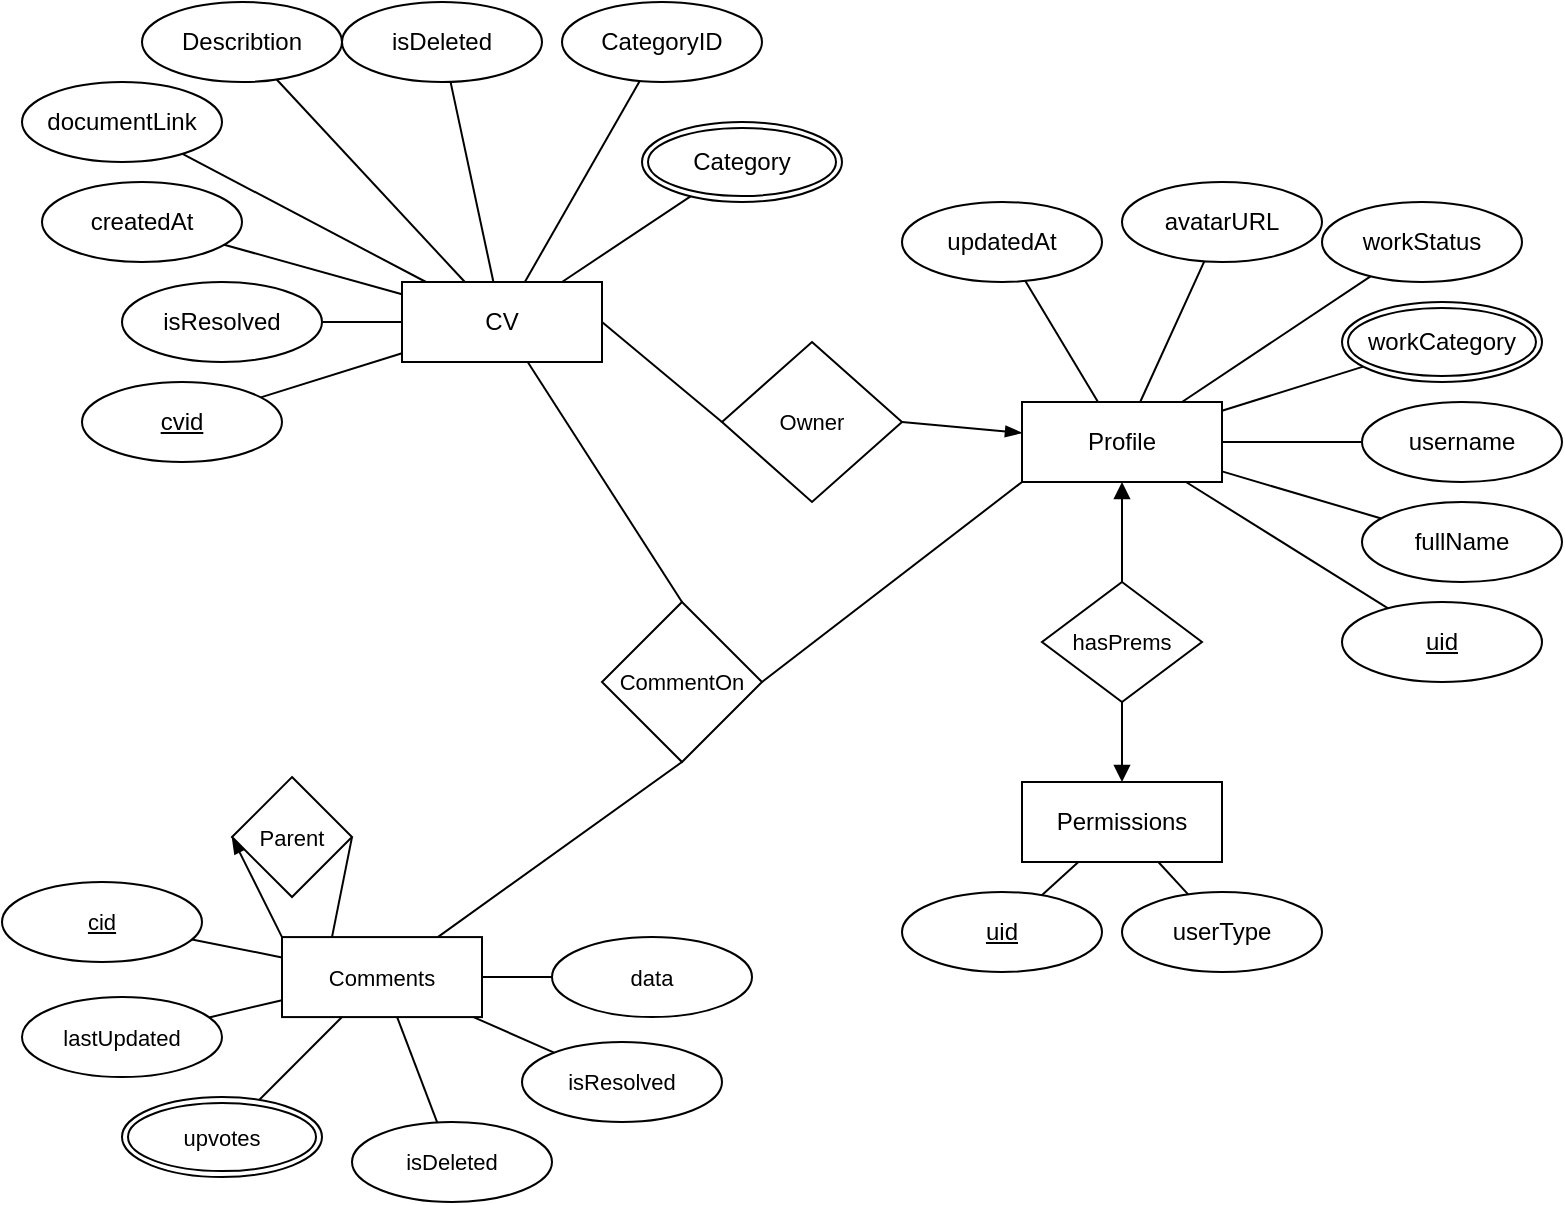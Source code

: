 <mxfile version="24.7.16" pages="3">
  <diagram id="R2lEEEUBdFMjLlhIrx00" name="Current DB">
    <mxGraphModel dx="728" dy="568" grid="1" gridSize="10" guides="1" tooltips="1" connect="1" arrows="1" fold="1" page="1" pageScale="1" pageWidth="850" pageHeight="1100" math="0" shadow="0" extFonts="Permanent Marker^https://fonts.googleapis.com/css?family=Permanent+Marker">
      <root>
        <mxCell id="0" />
        <mxCell id="1" parent="0" />
        <mxCell id="zFYsRpiKA6_lq9x5zz-_-88" style="edgeStyle=none;shape=connector;rounded=0;orthogonalLoop=1;jettySize=auto;html=1;strokeColor=default;align=center;verticalAlign=middle;fontFamily=Helvetica;fontSize=11;fontColor=default;labelBackgroundColor=default;endArrow=none;endFill=0;exitX=0.5;exitY=1;exitDx=0;exitDy=0;" parent="1" source="zFYsRpiKA6_lq9x5zz-_-86" target="zFYsRpiKA6_lq9x5zz-_-58" edge="1">
          <mxGeometry relative="1" as="geometry">
            <mxPoint x="317.456" y="469.996" as="sourcePoint" />
          </mxGeometry>
        </mxCell>
        <mxCell id="zFYsRpiKA6_lq9x5zz-_-86" value="CommentOn" style="shape=rhombus;perimeter=rhombusPerimeter;whiteSpace=wrap;html=1;align=center;fontFamily=Helvetica;fontSize=11;fontColor=default;labelBackgroundColor=default;" parent="1" vertex="1">
          <mxGeometry x="320" y="420" width="80" height="80" as="geometry" />
        </mxCell>
        <mxCell id="zFYsRpiKA6_lq9x5zz-_-96" value="" style="group" parent="1" vertex="1" connectable="0">
          <mxGeometry x="20" y="507.54" width="375" height="212.46" as="geometry" />
        </mxCell>
        <mxCell id="zFYsRpiKA6_lq9x5zz-_-90" value="Parent" style="shape=rhombus;perimeter=rhombusPerimeter;whiteSpace=wrap;html=1;align=center;fontFamily=Helvetica;fontSize=11;fontColor=default;labelBackgroundColor=default;" parent="zFYsRpiKA6_lq9x5zz-_-96" vertex="1">
          <mxGeometry x="115" width="60" height="60" as="geometry" />
        </mxCell>
        <mxCell id="zFYsRpiKA6_lq9x5zz-_-92" style="edgeStyle=none;shape=connector;rounded=0;orthogonalLoop=1;jettySize=auto;html=1;entryX=1;entryY=0.5;entryDx=0;entryDy=0;strokeColor=default;align=center;verticalAlign=middle;fontFamily=Helvetica;fontSize=11;fontColor=default;labelBackgroundColor=default;endArrow=none;endFill=0;exitX=0.25;exitY=0;exitDx=0;exitDy=0;" parent="zFYsRpiKA6_lq9x5zz-_-96" source="zFYsRpiKA6_lq9x5zz-_-58" target="zFYsRpiKA6_lq9x5zz-_-90" edge="1">
          <mxGeometry relative="1" as="geometry" />
        </mxCell>
        <mxCell id="zFYsRpiKA6_lq9x5zz-_-91" style="edgeStyle=none;shape=connector;rounded=0;orthogonalLoop=1;jettySize=auto;html=1;entryX=0;entryY=0.5;entryDx=0;entryDy=0;strokeColor=default;align=center;verticalAlign=middle;fontFamily=Helvetica;fontSize=11;fontColor=default;labelBackgroundColor=default;endArrow=blockThin;endFill=1;exitX=0;exitY=0;exitDx=0;exitDy=0;" parent="zFYsRpiKA6_lq9x5zz-_-96" source="zFYsRpiKA6_lq9x5zz-_-58" target="zFYsRpiKA6_lq9x5zz-_-90" edge="1">
          <mxGeometry relative="1" as="geometry" />
        </mxCell>
        <mxCell id="zFYsRpiKA6_lq9x5zz-_-58" value="Comments" style="whiteSpace=wrap;html=1;align=center;fontFamily=Helvetica;fontSize=11;fontColor=default;labelBackgroundColor=default;container=0;" parent="zFYsRpiKA6_lq9x5zz-_-96" vertex="1">
          <mxGeometry x="140" y="80" width="100" height="40" as="geometry" />
        </mxCell>
        <mxCell id="zFYsRpiKA6_lq9x5zz-_-64" style="edgeStyle=none;shape=connector;rounded=0;orthogonalLoop=1;jettySize=auto;html=1;strokeColor=default;align=center;verticalAlign=middle;fontFamily=Helvetica;fontSize=11;fontColor=default;labelBackgroundColor=default;endArrow=none;endFill=0;" parent="zFYsRpiKA6_lq9x5zz-_-96" source="zFYsRpiKA6_lq9x5zz-_-63" target="zFYsRpiKA6_lq9x5zz-_-58" edge="1">
          <mxGeometry relative="1" as="geometry" />
        </mxCell>
        <mxCell id="zFYsRpiKA6_lq9x5zz-_-63" value="cid" style="ellipse;whiteSpace=wrap;html=1;align=center;fontStyle=4;fontFamily=Helvetica;fontSize=11;fontColor=default;labelBackgroundColor=default;container=0;" parent="zFYsRpiKA6_lq9x5zz-_-96" vertex="1">
          <mxGeometry y="52.46" width="100" height="40" as="geometry" />
        </mxCell>
        <mxCell id="zFYsRpiKA6_lq9x5zz-_-69" style="edgeStyle=none;shape=connector;rounded=0;orthogonalLoop=1;jettySize=auto;html=1;strokeColor=default;align=center;verticalAlign=middle;fontFamily=Helvetica;fontSize=11;fontColor=default;labelBackgroundColor=default;endArrow=none;endFill=0;" parent="zFYsRpiKA6_lq9x5zz-_-96" source="zFYsRpiKA6_lq9x5zz-_-68" target="zFYsRpiKA6_lq9x5zz-_-58" edge="1">
          <mxGeometry relative="1" as="geometry" />
        </mxCell>
        <mxCell id="zFYsRpiKA6_lq9x5zz-_-68" value="data" style="ellipse;whiteSpace=wrap;html=1;align=center;fontFamily=Helvetica;fontSize=11;fontColor=default;labelBackgroundColor=default;container=0;" parent="zFYsRpiKA6_lq9x5zz-_-96" vertex="1">
          <mxGeometry x="275" y="80" width="100" height="40" as="geometry" />
        </mxCell>
        <mxCell id="zFYsRpiKA6_lq9x5zz-_-73" style="edgeStyle=none;shape=connector;rounded=0;orthogonalLoop=1;jettySize=auto;html=1;strokeColor=default;align=center;verticalAlign=middle;fontFamily=Helvetica;fontSize=11;fontColor=default;labelBackgroundColor=default;endArrow=none;endFill=0;" parent="zFYsRpiKA6_lq9x5zz-_-96" source="zFYsRpiKA6_lq9x5zz-_-70" target="zFYsRpiKA6_lq9x5zz-_-58" edge="1">
          <mxGeometry relative="1" as="geometry" />
        </mxCell>
        <mxCell id="zFYsRpiKA6_lq9x5zz-_-70" value="isResolved" style="ellipse;whiteSpace=wrap;html=1;align=center;fontFamily=Helvetica;fontSize=11;fontColor=default;labelBackgroundColor=default;container=0;" parent="zFYsRpiKA6_lq9x5zz-_-96" vertex="1">
          <mxGeometry x="260" y="132.46" width="100" height="40" as="geometry" />
        </mxCell>
        <mxCell id="zFYsRpiKA6_lq9x5zz-_-72" style="edgeStyle=none;shape=connector;rounded=0;orthogonalLoop=1;jettySize=auto;html=1;strokeColor=default;align=center;verticalAlign=middle;fontFamily=Helvetica;fontSize=11;fontColor=default;labelBackgroundColor=default;endArrow=none;endFill=0;" parent="zFYsRpiKA6_lq9x5zz-_-96" source="zFYsRpiKA6_lq9x5zz-_-71" target="zFYsRpiKA6_lq9x5zz-_-58" edge="1">
          <mxGeometry relative="1" as="geometry">
            <mxPoint x="300" y="120" as="sourcePoint" />
          </mxGeometry>
        </mxCell>
        <mxCell id="zFYsRpiKA6_lq9x5zz-_-71" value="isDeleted" style="ellipse;whiteSpace=wrap;html=1;align=center;fontFamily=Helvetica;fontSize=11;fontColor=default;labelBackgroundColor=default;container=0;" parent="zFYsRpiKA6_lq9x5zz-_-96" vertex="1">
          <mxGeometry x="175" y="172.46" width="100" height="40" as="geometry" />
        </mxCell>
        <mxCell id="zFYsRpiKA6_lq9x5zz-_-76" style="edgeStyle=none;shape=connector;rounded=0;orthogonalLoop=1;jettySize=auto;html=1;strokeColor=default;align=center;verticalAlign=middle;fontFamily=Helvetica;fontSize=11;fontColor=default;labelBackgroundColor=default;endArrow=none;endFill=0;" parent="zFYsRpiKA6_lq9x5zz-_-96" source="zFYsRpiKA6_lq9x5zz-_-75" target="zFYsRpiKA6_lq9x5zz-_-58" edge="1">
          <mxGeometry relative="1" as="geometry" />
        </mxCell>
        <mxCell id="zFYsRpiKA6_lq9x5zz-_-75" value="upvotes" style="ellipse;shape=doubleEllipse;margin=3;whiteSpace=wrap;html=1;align=center;fontFamily=Helvetica;fontSize=11;fontColor=default;labelBackgroundColor=default;container=0;" parent="zFYsRpiKA6_lq9x5zz-_-96" vertex="1">
          <mxGeometry x="60" y="160" width="100" height="40" as="geometry" />
        </mxCell>
        <mxCell id="zFYsRpiKA6_lq9x5zz-_-78" style="edgeStyle=none;shape=connector;rounded=0;orthogonalLoop=1;jettySize=auto;html=1;strokeColor=default;align=center;verticalAlign=middle;fontFamily=Helvetica;fontSize=11;fontColor=default;labelBackgroundColor=default;endArrow=none;endFill=0;" parent="zFYsRpiKA6_lq9x5zz-_-96" source="zFYsRpiKA6_lq9x5zz-_-77" target="zFYsRpiKA6_lq9x5zz-_-58" edge="1">
          <mxGeometry relative="1" as="geometry" />
        </mxCell>
        <mxCell id="zFYsRpiKA6_lq9x5zz-_-77" value="lastUpdated" style="ellipse;whiteSpace=wrap;html=1;align=center;fontFamily=Helvetica;fontSize=11;fontColor=default;labelBackgroundColor=default;container=0;" parent="zFYsRpiKA6_lq9x5zz-_-96" vertex="1">
          <mxGeometry x="10" y="110" width="100" height="40" as="geometry" />
        </mxCell>
        <mxCell id="zFYsRpiKA6_lq9x5zz-_-97" value="" style="endArrow=blockThin;html=1;rounded=0;strokeColor=default;align=center;verticalAlign=middle;fontFamily=Helvetica;fontSize=11;fontColor=default;labelBackgroundColor=default;edgeStyle=none;exitX=1;exitY=0.5;exitDx=0;exitDy=0;endFill=1;" parent="1" source="zFYsRpiKA6_lq9x5zz-_-93" target="zFYsRpiKA6_lq9x5zz-_-24" edge="1">
          <mxGeometry relative="1" as="geometry">
            <mxPoint x="460" y="439.58" as="sourcePoint" />
            <mxPoint x="620" y="439.58" as="targetPoint" />
          </mxGeometry>
        </mxCell>
        <mxCell id="zFYsRpiKA6_lq9x5zz-_-107" value="" style="endArrow=none;html=1;rounded=0;entryX=0;entryY=1;entryDx=0;entryDy=0;exitX=1;exitY=0.5;exitDx=0;exitDy=0;" parent="1" source="zFYsRpiKA6_lq9x5zz-_-86" target="zFYsRpiKA6_lq9x5zz-_-24" edge="1">
          <mxGeometry relative="1" as="geometry">
            <mxPoint x="430" y="450" as="sourcePoint" />
            <mxPoint x="590" y="450" as="targetPoint" />
          </mxGeometry>
        </mxCell>
        <mxCell id="zFYsRpiKA6_lq9x5zz-_-110" value="" style="endArrow=none;html=1;rounded=0;exitX=0.5;exitY=0;exitDx=0;exitDy=0;" parent="1" source="zFYsRpiKA6_lq9x5zz-_-86" target="zFYsRpiKA6_lq9x5zz-_-3" edge="1">
          <mxGeometry relative="1" as="geometry">
            <mxPoint x="395" y="455" as="sourcePoint" />
            <mxPoint x="540" y="370" as="targetPoint" />
          </mxGeometry>
        </mxCell>
        <mxCell id="zFYsRpiKA6_lq9x5zz-_-93" value="Owner" style="shape=rhombus;perimeter=rhombusPerimeter;whiteSpace=wrap;html=1;align=center;fontFamily=Helvetica;fontSize=11;fontColor=default;labelBackgroundColor=default;" parent="1" vertex="1">
          <mxGeometry x="380" y="290" width="90" height="80" as="geometry" />
        </mxCell>
        <mxCell id="zFYsRpiKA6_lq9x5zz-_-101" value="" style="endArrow=none;html=1;rounded=0;strokeColor=default;align=center;verticalAlign=middle;fontFamily=Helvetica;fontSize=11;fontColor=default;labelBackgroundColor=default;edgeStyle=none;exitX=0;exitY=0.5;exitDx=0;exitDy=0;entryX=1;entryY=0.5;entryDx=0;entryDy=0;" parent="1" source="zFYsRpiKA6_lq9x5zz-_-93" target="zFYsRpiKA6_lq9x5zz-_-3" edge="1">
          <mxGeometry relative="1" as="geometry">
            <mxPoint x="385.992" y="341.609" as="sourcePoint" />
            <mxPoint x="314.01" y="318.389" as="targetPoint" />
          </mxGeometry>
        </mxCell>
        <mxCell id="zFYsRpiKA6_lq9x5zz-_-116" value="" style="group" parent="1" vertex="1" connectable="0">
          <mxGeometry x="30" y="120" width="410" height="230" as="geometry" />
        </mxCell>
        <mxCell id="zFYsRpiKA6_lq9x5zz-_-20" style="edgeStyle=none;rounded=0;orthogonalLoop=1;jettySize=auto;html=1;endArrow=none;endFill=0;" parent="zFYsRpiKA6_lq9x5zz-_-116" source="zFYsRpiKA6_lq9x5zz-_-11" target="zFYsRpiKA6_lq9x5zz-_-3" edge="1">
          <mxGeometry relative="1" as="geometry" />
        </mxCell>
        <mxCell id="zFYsRpiKA6_lq9x5zz-_-8" style="rounded=0;orthogonalLoop=1;jettySize=auto;html=1;endArrow=none;endFill=0;" parent="zFYsRpiKA6_lq9x5zz-_-116" source="zFYsRpiKA6_lq9x5zz-_-3" target="zFYsRpiKA6_lq9x5zz-_-7" edge="1">
          <mxGeometry relative="1" as="geometry" />
        </mxCell>
        <mxCell id="zFYsRpiKA6_lq9x5zz-_-17" style="rounded=0;orthogonalLoop=1;jettySize=auto;html=1;endArrow=none;endFill=0;" parent="zFYsRpiKA6_lq9x5zz-_-116" source="zFYsRpiKA6_lq9x5zz-_-3" target="zFYsRpiKA6_lq9x5zz-_-16" edge="1">
          <mxGeometry relative="1" as="geometry" />
        </mxCell>
        <mxCell id="zFYsRpiKA6_lq9x5zz-_-18" style="rounded=0;orthogonalLoop=1;jettySize=auto;html=1;endArrow=none;endFill=0;" parent="zFYsRpiKA6_lq9x5zz-_-116" source="zFYsRpiKA6_lq9x5zz-_-3" target="zFYsRpiKA6_lq9x5zz-_-15" edge="1">
          <mxGeometry relative="1" as="geometry" />
        </mxCell>
        <mxCell id="zFYsRpiKA6_lq9x5zz-_-3" value="CV" style="whiteSpace=wrap;html=1;align=center;" parent="zFYsRpiKA6_lq9x5zz-_-116" vertex="1">
          <mxGeometry x="190" y="140" width="100" height="40" as="geometry" />
        </mxCell>
        <mxCell id="zFYsRpiKA6_lq9x5zz-_-6" style="rounded=0;orthogonalLoop=1;jettySize=auto;html=1;strokeColor=default;endArrow=none;endFill=0;" parent="zFYsRpiKA6_lq9x5zz-_-116" source="zFYsRpiKA6_lq9x5zz-_-5" target="zFYsRpiKA6_lq9x5zz-_-3" edge="1">
          <mxGeometry relative="1" as="geometry" />
        </mxCell>
        <mxCell id="zFYsRpiKA6_lq9x5zz-_-5" value="CategoryID" style="ellipse;whiteSpace=wrap;html=1;align=center;" parent="zFYsRpiKA6_lq9x5zz-_-116" vertex="1">
          <mxGeometry x="270" width="100" height="40" as="geometry" />
        </mxCell>
        <mxCell id="zFYsRpiKA6_lq9x5zz-_-7" value="isDeleted" style="ellipse;whiteSpace=wrap;html=1;align=center;" parent="zFYsRpiKA6_lq9x5zz-_-116" vertex="1">
          <mxGeometry x="160" width="100" height="40" as="geometry" />
        </mxCell>
        <mxCell id="zFYsRpiKA6_lq9x5zz-_-22" style="edgeStyle=none;rounded=0;orthogonalLoop=1;jettySize=auto;html=1;endArrow=none;endFill=0;" parent="zFYsRpiKA6_lq9x5zz-_-116" source="zFYsRpiKA6_lq9x5zz-_-10" target="zFYsRpiKA6_lq9x5zz-_-3" edge="1">
          <mxGeometry relative="1" as="geometry" />
        </mxCell>
        <mxCell id="zFYsRpiKA6_lq9x5zz-_-10" value="Describtion" style="ellipse;whiteSpace=wrap;html=1;align=center;" parent="zFYsRpiKA6_lq9x5zz-_-116" vertex="1">
          <mxGeometry x="60" width="100" height="40" as="geometry" />
        </mxCell>
        <mxCell id="zFYsRpiKA6_lq9x5zz-_-11" value="documentLink" style="ellipse;whiteSpace=wrap;html=1;align=center;" parent="zFYsRpiKA6_lq9x5zz-_-116" vertex="1">
          <mxGeometry y="40" width="100" height="40" as="geometry" />
        </mxCell>
        <mxCell id="zFYsRpiKA6_lq9x5zz-_-21" style="edgeStyle=none;rounded=0;orthogonalLoop=1;jettySize=auto;html=1;endArrow=none;endFill=0;" parent="zFYsRpiKA6_lq9x5zz-_-116" source="zFYsRpiKA6_lq9x5zz-_-12" target="zFYsRpiKA6_lq9x5zz-_-3" edge="1">
          <mxGeometry relative="1" as="geometry" />
        </mxCell>
        <mxCell id="zFYsRpiKA6_lq9x5zz-_-12" value="isResolved" style="ellipse;whiteSpace=wrap;html=1;align=center;" parent="zFYsRpiKA6_lq9x5zz-_-116" vertex="1">
          <mxGeometry x="50" y="140" width="100" height="40" as="geometry" />
        </mxCell>
        <mxCell id="zFYsRpiKA6_lq9x5zz-_-19" style="rounded=0;orthogonalLoop=1;jettySize=auto;html=1;endArrow=none;endFill=0;" parent="zFYsRpiKA6_lq9x5zz-_-116" source="zFYsRpiKA6_lq9x5zz-_-13" target="zFYsRpiKA6_lq9x5zz-_-3" edge="1">
          <mxGeometry relative="1" as="geometry" />
        </mxCell>
        <mxCell id="zFYsRpiKA6_lq9x5zz-_-13" value="createdAt" style="ellipse;whiteSpace=wrap;html=1;align=center;" parent="zFYsRpiKA6_lq9x5zz-_-116" vertex="1">
          <mxGeometry x="10" y="90" width="100" height="40" as="geometry" />
        </mxCell>
        <mxCell id="zFYsRpiKA6_lq9x5zz-_-15" value="cvid" style="ellipse;whiteSpace=wrap;html=1;align=center;fontStyle=4;" parent="zFYsRpiKA6_lq9x5zz-_-116" vertex="1">
          <mxGeometry x="30" y="190" width="100" height="40" as="geometry" />
        </mxCell>
        <mxCell id="zFYsRpiKA6_lq9x5zz-_-16" value="Category" style="ellipse;shape=doubleEllipse;margin=3;whiteSpace=wrap;html=1;align=center;" parent="zFYsRpiKA6_lq9x5zz-_-116" vertex="1">
          <mxGeometry x="310" y="60" width="100" height="40" as="geometry" />
        </mxCell>
        <mxCell id="zFYsRpiKA6_lq9x5zz-_-27" value="username" style="ellipse;whiteSpace=wrap;html=1;align=center;container=0;" parent="1" vertex="1">
          <mxGeometry x="700" y="320" width="100" height="40" as="geometry" />
        </mxCell>
        <mxCell id="zFYsRpiKA6_lq9x5zz-_-41" style="edgeStyle=none;shape=connector;rounded=0;orthogonalLoop=1;jettySize=auto;html=1;strokeColor=default;align=center;verticalAlign=middle;fontFamily=Helvetica;fontSize=11;fontColor=default;labelBackgroundColor=default;endArrow=none;endFill=0;" parent="1" source="zFYsRpiKA6_lq9x5zz-_-27" target="zFYsRpiKA6_lq9x5zz-_-24" edge="1">
          <mxGeometry relative="1" as="geometry" />
        </mxCell>
        <mxCell id="zFYsRpiKA6_lq9x5zz-_-29" value="fullName" style="ellipse;whiteSpace=wrap;html=1;align=center;container=0;" parent="1" vertex="1">
          <mxGeometry x="700" y="370" width="100" height="40" as="geometry" />
        </mxCell>
        <mxCell id="zFYsRpiKA6_lq9x5zz-_-42" style="edgeStyle=none;shape=connector;rounded=0;orthogonalLoop=1;jettySize=auto;html=1;strokeColor=default;align=center;verticalAlign=middle;fontFamily=Helvetica;fontSize=11;fontColor=default;labelBackgroundColor=default;endArrow=none;endFill=0;" parent="1" source="zFYsRpiKA6_lq9x5zz-_-29" target="zFYsRpiKA6_lq9x5zz-_-24" edge="1">
          <mxGeometry relative="1" as="geometry" />
        </mxCell>
        <mxCell id="zFYsRpiKA6_lq9x5zz-_-25" value="uid" style="ellipse;whiteSpace=wrap;html=1;align=center;fontStyle=4;container=0;" parent="1" vertex="1">
          <mxGeometry x="690" y="420" width="100" height="40" as="geometry" />
        </mxCell>
        <mxCell id="zFYsRpiKA6_lq9x5zz-_-36" style="edgeStyle=none;rounded=0;orthogonalLoop=1;jettySize=auto;html=1;endArrow=none;endFill=0;" parent="1" source="zFYsRpiKA6_lq9x5zz-_-25" target="zFYsRpiKA6_lq9x5zz-_-24" edge="1">
          <mxGeometry relative="1" as="geometry" />
        </mxCell>
        <mxCell id="zFYsRpiKA6_lq9x5zz-_-47" style="edgeStyle=none;shape=connector;rounded=0;orthogonalLoop=1;jettySize=auto;html=1;strokeColor=default;align=center;verticalAlign=middle;fontFamily=Helvetica;fontSize=11;fontColor=default;labelBackgroundColor=default;endArrow=none;endFill=0;" parent="1" source="zFYsRpiKA6_lq9x5zz-_-24" target="zFYsRpiKA6_lq9x5zz-_-46" edge="1">
          <mxGeometry relative="1" as="geometry" />
        </mxCell>
        <mxCell id="zFYsRpiKA6_lq9x5zz-_-24" value="Profile" style="whiteSpace=wrap;html=1;align=center;container=0;" parent="1" vertex="1">
          <mxGeometry x="530" y="320" width="100" height="40" as="geometry" />
        </mxCell>
        <mxCell id="zFYsRpiKA6_lq9x5zz-_-37" style="edgeStyle=none;shape=connector;rounded=0;orthogonalLoop=1;jettySize=auto;html=1;strokeColor=default;align=center;verticalAlign=middle;fontFamily=Helvetica;fontSize=11;fontColor=default;labelBackgroundColor=default;endArrow=none;endFill=0;" parent="1" source="zFYsRpiKA6_lq9x5zz-_-26" target="zFYsRpiKA6_lq9x5zz-_-24" edge="1">
          <mxGeometry relative="1" as="geometry" />
        </mxCell>
        <mxCell id="zFYsRpiKA6_lq9x5zz-_-26" value="updatedAt" style="ellipse;whiteSpace=wrap;html=1;align=center;container=0;" parent="1" vertex="1">
          <mxGeometry x="470" y="220" width="100" height="40" as="geometry" />
        </mxCell>
        <mxCell id="zFYsRpiKA6_lq9x5zz-_-40" style="edgeStyle=none;shape=connector;rounded=0;orthogonalLoop=1;jettySize=auto;html=1;strokeColor=default;align=center;verticalAlign=middle;fontFamily=Helvetica;fontSize=11;fontColor=default;labelBackgroundColor=default;endArrow=none;endFill=0;" parent="1" source="zFYsRpiKA6_lq9x5zz-_-30" target="zFYsRpiKA6_lq9x5zz-_-24" edge="1">
          <mxGeometry relative="1" as="geometry" />
        </mxCell>
        <mxCell id="zFYsRpiKA6_lq9x5zz-_-30" value="avatarURL" style="ellipse;whiteSpace=wrap;html=1;align=center;container=0;" parent="1" vertex="1">
          <mxGeometry x="580" y="210" width="100" height="40" as="geometry" />
        </mxCell>
        <mxCell id="zFYsRpiKA6_lq9x5zz-_-38" style="edgeStyle=none;shape=connector;rounded=0;orthogonalLoop=1;jettySize=auto;html=1;strokeColor=default;align=center;verticalAlign=middle;fontFamily=Helvetica;fontSize=11;fontColor=default;labelBackgroundColor=default;endArrow=none;endFill=0;" parent="1" source="zFYsRpiKA6_lq9x5zz-_-33" target="zFYsRpiKA6_lq9x5zz-_-24" edge="1">
          <mxGeometry relative="1" as="geometry" />
        </mxCell>
        <mxCell id="zFYsRpiKA6_lq9x5zz-_-33" value="workStatus" style="ellipse;whiteSpace=wrap;html=1;align=center;container=0;" parent="1" vertex="1">
          <mxGeometry x="680" y="220" width="100" height="40" as="geometry" />
        </mxCell>
        <mxCell id="zFYsRpiKA6_lq9x5zz-_-46" value="&lt;span style=&quot;font-size: 12px;&quot;&gt;workCategory&lt;/span&gt;" style="ellipse;shape=doubleEllipse;margin=3;whiteSpace=wrap;html=1;align=center;fontFamily=Helvetica;fontSize=11;labelBackgroundColor=default;container=0;" parent="1" vertex="1">
          <mxGeometry x="690" y="270" width="100" height="40" as="geometry" />
        </mxCell>
        <mxCell id="zFYsRpiKA6_lq9x5zz-_-122" value="" style="group" parent="1" vertex="1" connectable="0">
          <mxGeometry x="470" y="510" width="210" height="95" as="geometry" />
        </mxCell>
        <mxCell id="zFYsRpiKA6_lq9x5zz-_-117" value="Permissions" style="whiteSpace=wrap;html=1;align=center;" parent="zFYsRpiKA6_lq9x5zz-_-122" vertex="1">
          <mxGeometry x="60" width="100" height="40" as="geometry" />
        </mxCell>
        <mxCell id="zFYsRpiKA6_lq9x5zz-_-120" style="rounded=0;orthogonalLoop=1;jettySize=auto;html=1;endArrow=none;endFill=0;" parent="zFYsRpiKA6_lq9x5zz-_-122" source="zFYsRpiKA6_lq9x5zz-_-118" target="zFYsRpiKA6_lq9x5zz-_-117" edge="1">
          <mxGeometry relative="1" as="geometry" />
        </mxCell>
        <mxCell id="zFYsRpiKA6_lq9x5zz-_-118" value="uid" style="ellipse;whiteSpace=wrap;html=1;align=center;fontStyle=4;" parent="zFYsRpiKA6_lq9x5zz-_-122" vertex="1">
          <mxGeometry y="55" width="100" height="40" as="geometry" />
        </mxCell>
        <mxCell id="zFYsRpiKA6_lq9x5zz-_-121" style="edgeStyle=none;shape=connector;rounded=0;orthogonalLoop=1;jettySize=auto;html=1;strokeColor=default;align=center;verticalAlign=middle;fontFamily=Helvetica;fontSize=11;fontColor=default;labelBackgroundColor=default;endArrow=none;endFill=0;" parent="zFYsRpiKA6_lq9x5zz-_-122" source="zFYsRpiKA6_lq9x5zz-_-119" target="zFYsRpiKA6_lq9x5zz-_-117" edge="1">
          <mxGeometry relative="1" as="geometry" />
        </mxCell>
        <mxCell id="zFYsRpiKA6_lq9x5zz-_-119" value="userType" style="ellipse;whiteSpace=wrap;html=1;align=center;" parent="zFYsRpiKA6_lq9x5zz-_-122" vertex="1">
          <mxGeometry x="110" y="55" width="100" height="40" as="geometry" />
        </mxCell>
        <mxCell id="zFYsRpiKA6_lq9x5zz-_-124" style="edgeStyle=none;shape=connector;rounded=0;orthogonalLoop=1;jettySize=auto;html=1;exitX=0.5;exitY=0;exitDx=0;exitDy=0;strokeColor=default;align=center;verticalAlign=middle;fontFamily=Helvetica;fontSize=11;fontColor=default;labelBackgroundColor=default;endArrow=block;endFill=1;" parent="1" source="zFYsRpiKA6_lq9x5zz-_-123" target="zFYsRpiKA6_lq9x5zz-_-24" edge="1">
          <mxGeometry relative="1" as="geometry" />
        </mxCell>
        <mxCell id="zFYsRpiKA6_lq9x5zz-_-125" style="edgeStyle=none;shape=connector;rounded=0;orthogonalLoop=1;jettySize=auto;html=1;strokeColor=default;align=center;verticalAlign=middle;fontFamily=Helvetica;fontSize=11;fontColor=default;labelBackgroundColor=default;endArrow=block;endFill=1;" parent="1" source="zFYsRpiKA6_lq9x5zz-_-123" target="zFYsRpiKA6_lq9x5zz-_-117" edge="1">
          <mxGeometry relative="1" as="geometry" />
        </mxCell>
        <mxCell id="zFYsRpiKA6_lq9x5zz-_-123" value="hasPrems" style="shape=rhombus;perimeter=rhombusPerimeter;whiteSpace=wrap;html=1;align=center;fontFamily=Helvetica;fontSize=11;fontColor=default;labelBackgroundColor=default;" parent="1" vertex="1">
          <mxGeometry x="540" y="410" width="80" height="60" as="geometry" />
        </mxCell>
      </root>
    </mxGraphModel>
  </diagram>
  <diagram id="y-D5iaxMyE78MgHsMZq-" name="Suggested DB">
    <mxGraphModel dx="1434" dy="818" grid="1" gridSize="10" guides="1" tooltips="1" connect="1" arrows="1" fold="1" page="1" pageScale="1" pageWidth="850" pageHeight="1100" math="0" shadow="0">
      <root>
        <mxCell id="0" />
        <mxCell id="1" parent="0" />
        <mxCell id="SOqWollP0pYwHp4fk_Nw-1" style="edgeStyle=none;shape=connector;rounded=0;orthogonalLoop=1;jettySize=auto;html=1;strokeColor=default;align=center;verticalAlign=middle;fontFamily=Helvetica;fontSize=11;fontColor=default;labelBackgroundColor=default;endArrow=none;endFill=0;exitX=0.5;exitY=1;exitDx=0;exitDy=0;" parent="1" source="SOqWollP0pYwHp4fk_Nw-2" target="SOqWollP0pYwHp4fk_Nw-7" edge="1">
          <mxGeometry relative="1" as="geometry">
            <mxPoint x="342.456" y="679.996" as="sourcePoint" />
          </mxGeometry>
        </mxCell>
        <mxCell id="SOqWollP0pYwHp4fk_Nw-2" value="CommentOn" style="shape=rhombus;perimeter=rhombusPerimeter;whiteSpace=wrap;html=1;align=center;fontFamily=Helvetica;fontSize=11;fontColor=default;labelBackgroundColor=default;" parent="1" vertex="1">
          <mxGeometry x="345" y="630" width="80" height="80" as="geometry" />
        </mxCell>
        <mxCell id="SOqWollP0pYwHp4fk_Nw-3" value="" style="group" parent="1" vertex="1" connectable="0">
          <mxGeometry x="50" y="840" width="375" height="212.46" as="geometry" />
        </mxCell>
        <mxCell id="SOqWollP0pYwHp4fk_Nw-4" value="Parent" style="shape=rhombus;perimeter=rhombusPerimeter;whiteSpace=wrap;html=1;align=center;fontFamily=Helvetica;fontSize=11;fontColor=default;labelBackgroundColor=default;" parent="SOqWollP0pYwHp4fk_Nw-3" vertex="1">
          <mxGeometry x="115" width="60" height="60" as="geometry" />
        </mxCell>
        <mxCell id="SOqWollP0pYwHp4fk_Nw-5" style="edgeStyle=none;shape=connector;rounded=0;orthogonalLoop=1;jettySize=auto;html=1;entryX=1;entryY=0.5;entryDx=0;entryDy=0;strokeColor=default;align=center;verticalAlign=middle;fontFamily=Helvetica;fontSize=11;fontColor=default;labelBackgroundColor=default;endArrow=none;endFill=0;exitX=0.25;exitY=0;exitDx=0;exitDy=0;" parent="SOqWollP0pYwHp4fk_Nw-3" source="SOqWollP0pYwHp4fk_Nw-7" target="SOqWollP0pYwHp4fk_Nw-4" edge="1">
          <mxGeometry relative="1" as="geometry" />
        </mxCell>
        <mxCell id="SOqWollP0pYwHp4fk_Nw-6" style="edgeStyle=none;shape=connector;rounded=0;orthogonalLoop=1;jettySize=auto;html=1;entryX=0;entryY=0.5;entryDx=0;entryDy=0;strokeColor=default;align=center;verticalAlign=middle;fontFamily=Helvetica;fontSize=11;fontColor=default;labelBackgroundColor=default;endArrow=blockThin;endFill=1;exitX=0;exitY=0;exitDx=0;exitDy=0;" parent="SOqWollP0pYwHp4fk_Nw-3" source="SOqWollP0pYwHp4fk_Nw-7" target="SOqWollP0pYwHp4fk_Nw-4" edge="1">
          <mxGeometry relative="1" as="geometry" />
        </mxCell>
        <mxCell id="SOqWollP0pYwHp4fk_Nw-7" value="Comments" style="whiteSpace=wrap;html=1;align=center;fontFamily=Helvetica;fontSize=11;fontColor=default;labelBackgroundColor=default;container=0;" parent="SOqWollP0pYwHp4fk_Nw-3" vertex="1">
          <mxGeometry x="140" y="80" width="100" height="40" as="geometry" />
        </mxCell>
        <mxCell id="SOqWollP0pYwHp4fk_Nw-8" style="edgeStyle=none;shape=connector;rounded=0;orthogonalLoop=1;jettySize=auto;html=1;strokeColor=default;align=center;verticalAlign=middle;fontFamily=Helvetica;fontSize=11;fontColor=default;labelBackgroundColor=default;endArrow=none;endFill=0;" parent="SOqWollP0pYwHp4fk_Nw-3" source="SOqWollP0pYwHp4fk_Nw-9" target="SOqWollP0pYwHp4fk_Nw-7" edge="1">
          <mxGeometry relative="1" as="geometry" />
        </mxCell>
        <mxCell id="SOqWollP0pYwHp4fk_Nw-9" value="cid" style="ellipse;whiteSpace=wrap;html=1;align=center;fontStyle=4;fontFamily=Helvetica;fontSize=11;fontColor=default;labelBackgroundColor=default;container=0;" parent="SOqWollP0pYwHp4fk_Nw-3" vertex="1">
          <mxGeometry y="52.46" width="100" height="40" as="geometry" />
        </mxCell>
        <mxCell id="SOqWollP0pYwHp4fk_Nw-10" style="edgeStyle=none;shape=connector;rounded=0;orthogonalLoop=1;jettySize=auto;html=1;strokeColor=default;align=center;verticalAlign=middle;fontFamily=Helvetica;fontSize=11;fontColor=default;labelBackgroundColor=default;endArrow=none;endFill=0;" parent="SOqWollP0pYwHp4fk_Nw-3" source="SOqWollP0pYwHp4fk_Nw-11" target="SOqWollP0pYwHp4fk_Nw-7" edge="1">
          <mxGeometry relative="1" as="geometry" />
        </mxCell>
        <mxCell id="SOqWollP0pYwHp4fk_Nw-11" value="data" style="ellipse;whiteSpace=wrap;html=1;align=center;fontFamily=Helvetica;fontSize=11;fontColor=default;labelBackgroundColor=default;container=0;" parent="SOqWollP0pYwHp4fk_Nw-3" vertex="1">
          <mxGeometry x="275" y="80" width="100" height="40" as="geometry" />
        </mxCell>
        <mxCell id="SOqWollP0pYwHp4fk_Nw-12" style="edgeStyle=none;shape=connector;rounded=0;orthogonalLoop=1;jettySize=auto;html=1;strokeColor=default;align=center;verticalAlign=middle;fontFamily=Helvetica;fontSize=11;fontColor=default;labelBackgroundColor=default;endArrow=none;endFill=0;" parent="SOqWollP0pYwHp4fk_Nw-3" source="SOqWollP0pYwHp4fk_Nw-13" target="SOqWollP0pYwHp4fk_Nw-7" edge="1">
          <mxGeometry relative="1" as="geometry" />
        </mxCell>
        <mxCell id="SOqWollP0pYwHp4fk_Nw-13" value="isResolved" style="ellipse;whiteSpace=wrap;html=1;align=center;fontFamily=Helvetica;fontSize=11;fontColor=default;labelBackgroundColor=default;container=0;" parent="SOqWollP0pYwHp4fk_Nw-3" vertex="1">
          <mxGeometry x="260" y="132.46" width="100" height="40" as="geometry" />
        </mxCell>
        <mxCell id="SOqWollP0pYwHp4fk_Nw-14" style="edgeStyle=none;shape=connector;rounded=0;orthogonalLoop=1;jettySize=auto;html=1;strokeColor=default;align=center;verticalAlign=middle;fontFamily=Helvetica;fontSize=11;fontColor=default;labelBackgroundColor=default;endArrow=none;endFill=0;" parent="SOqWollP0pYwHp4fk_Nw-3" source="SOqWollP0pYwHp4fk_Nw-15" target="SOqWollP0pYwHp4fk_Nw-7" edge="1">
          <mxGeometry relative="1" as="geometry">
            <mxPoint x="300" y="120" as="sourcePoint" />
          </mxGeometry>
        </mxCell>
        <mxCell id="SOqWollP0pYwHp4fk_Nw-15" value="isDeleted" style="ellipse;whiteSpace=wrap;html=1;align=center;fontFamily=Helvetica;fontSize=11;fontColor=default;labelBackgroundColor=default;container=0;" parent="SOqWollP0pYwHp4fk_Nw-3" vertex="1">
          <mxGeometry x="175" y="172.46" width="100" height="40" as="geometry" />
        </mxCell>
        <mxCell id="SOqWollP0pYwHp4fk_Nw-16" style="edgeStyle=none;shape=connector;rounded=0;orthogonalLoop=1;jettySize=auto;html=1;strokeColor=default;align=center;verticalAlign=middle;fontFamily=Helvetica;fontSize=11;fontColor=default;labelBackgroundColor=default;endArrow=none;endFill=0;" parent="SOqWollP0pYwHp4fk_Nw-3" source="SOqWollP0pYwHp4fk_Nw-17" target="SOqWollP0pYwHp4fk_Nw-7" edge="1">
          <mxGeometry relative="1" as="geometry" />
        </mxCell>
        <mxCell id="SOqWollP0pYwHp4fk_Nw-17" value="upvotes" style="ellipse;shape=doubleEllipse;margin=3;whiteSpace=wrap;html=1;align=center;fontFamily=Helvetica;fontSize=11;fontColor=default;labelBackgroundColor=default;container=0;" parent="SOqWollP0pYwHp4fk_Nw-3" vertex="1">
          <mxGeometry x="60" y="160" width="100" height="40" as="geometry" />
        </mxCell>
        <mxCell id="SOqWollP0pYwHp4fk_Nw-18" style="edgeStyle=none;shape=connector;rounded=0;orthogonalLoop=1;jettySize=auto;html=1;strokeColor=default;align=center;verticalAlign=middle;fontFamily=Helvetica;fontSize=11;fontColor=default;labelBackgroundColor=default;endArrow=none;endFill=0;" parent="SOqWollP0pYwHp4fk_Nw-3" source="SOqWollP0pYwHp4fk_Nw-19" target="SOqWollP0pYwHp4fk_Nw-7" edge="1">
          <mxGeometry relative="1" as="geometry" />
        </mxCell>
        <mxCell id="SOqWollP0pYwHp4fk_Nw-19" value="lastUpdated" style="ellipse;whiteSpace=wrap;html=1;align=center;fontFamily=Helvetica;fontSize=11;fontColor=default;labelBackgroundColor=default;container=0;" parent="SOqWollP0pYwHp4fk_Nw-3" vertex="1">
          <mxGeometry x="10" y="110" width="100" height="40" as="geometry" />
        </mxCell>
        <mxCell id="SOqWollP0pYwHp4fk_Nw-20" value="" style="endArrow=blockThin;html=1;rounded=0;strokeColor=default;align=center;verticalAlign=middle;fontFamily=Helvetica;fontSize=11;fontColor=default;labelBackgroundColor=default;edgeStyle=none;exitX=1;exitY=0.5;exitDx=0;exitDy=0;endFill=1;" parent="1" source="SOqWollP0pYwHp4fk_Nw-23" target="SOqWollP0pYwHp4fk_Nw-50" edge="1">
          <mxGeometry relative="1" as="geometry">
            <mxPoint x="485" y="649.58" as="sourcePoint" />
            <mxPoint x="645" y="649.58" as="targetPoint" />
          </mxGeometry>
        </mxCell>
        <mxCell id="SOqWollP0pYwHp4fk_Nw-21" value="" style="endArrow=none;html=1;rounded=0;exitX=1;exitY=0.5;exitDx=0;exitDy=0;" parent="1" source="SOqWollP0pYwHp4fk_Nw-2" target="SOqWollP0pYwHp4fk_Nw-50" edge="1">
          <mxGeometry relative="1" as="geometry">
            <mxPoint x="455" y="660" as="sourcePoint" />
            <mxPoint x="615" y="660" as="targetPoint" />
          </mxGeometry>
        </mxCell>
        <mxCell id="SOqWollP0pYwHp4fk_Nw-22" value="" style="endArrow=none;html=1;rounded=0;exitX=0.5;exitY=0;exitDx=0;exitDy=0;" parent="1" source="SOqWollP0pYwHp4fk_Nw-2" target="SOqWollP0pYwHp4fk_Nw-30" edge="1">
          <mxGeometry relative="1" as="geometry">
            <mxPoint x="420" y="665" as="sourcePoint" />
            <mxPoint x="565" y="580" as="targetPoint" />
          </mxGeometry>
        </mxCell>
        <mxCell id="SOqWollP0pYwHp4fk_Nw-23" value="Owner" style="shape=rhombus;perimeter=rhombusPerimeter;whiteSpace=wrap;html=1;align=center;fontFamily=Helvetica;fontSize=11;fontColor=default;labelBackgroundColor=default;" parent="1" vertex="1">
          <mxGeometry x="405" y="540" width="90" height="80" as="geometry" />
        </mxCell>
        <mxCell id="SOqWollP0pYwHp4fk_Nw-24" value="" style="endArrow=none;html=1;rounded=0;strokeColor=default;align=center;verticalAlign=middle;fontFamily=Helvetica;fontSize=11;fontColor=default;labelBackgroundColor=default;edgeStyle=none;exitX=0;exitY=0.5;exitDx=0;exitDy=0;entryX=1;entryY=0.5;entryDx=0;entryDy=0;" parent="1" source="SOqWollP0pYwHp4fk_Nw-23" target="SOqWollP0pYwHp4fk_Nw-30" edge="1">
          <mxGeometry relative="1" as="geometry">
            <mxPoint x="410.992" y="551.609" as="sourcePoint" />
            <mxPoint x="339.01" y="528.389" as="targetPoint" />
          </mxGeometry>
        </mxCell>
        <mxCell id="SOqWollP0pYwHp4fk_Nw-43" value="username" style="ellipse;whiteSpace=wrap;html=1;align=center;container=0;" parent="1" vertex="1">
          <mxGeometry x="705" y="730" width="100" height="40" as="geometry" />
        </mxCell>
        <mxCell id="SOqWollP0pYwHp4fk_Nw-44" style="edgeStyle=none;shape=connector;rounded=0;orthogonalLoop=1;jettySize=auto;html=1;strokeColor=default;align=center;verticalAlign=middle;fontFamily=Helvetica;fontSize=11;fontColor=default;labelBackgroundColor=default;endArrow=none;endFill=0;" parent="1" source="SOqWollP0pYwHp4fk_Nw-43" target="SOqWollP0pYwHp4fk_Nw-50" edge="1">
          <mxGeometry relative="1" as="geometry" />
        </mxCell>
        <mxCell id="SOqWollP0pYwHp4fk_Nw-50" value="Profile" style="whiteSpace=wrap;html=1;align=center;container=0;" parent="1" vertex="1">
          <mxGeometry x="535" y="720" width="100" height="40" as="geometry" />
        </mxCell>
        <mxCell id="SOqWollP0pYwHp4fk_Nw-51" style="edgeStyle=none;shape=connector;rounded=0;orthogonalLoop=1;jettySize=auto;html=1;strokeColor=default;align=center;verticalAlign=middle;fontFamily=Helvetica;fontSize=11;fontColor=default;labelBackgroundColor=default;endArrow=none;endFill=0;" parent="1" source="SOqWollP0pYwHp4fk_Nw-52" target="SOqWollP0pYwHp4fk_Nw-50" edge="1">
          <mxGeometry relative="1" as="geometry" />
        </mxCell>
        <mxCell id="SOqWollP0pYwHp4fk_Nw-52" value="updatedAt" style="ellipse;whiteSpace=wrap;html=1;align=center;container=0;" parent="1" vertex="1">
          <mxGeometry x="700" y="790" width="100" height="40" as="geometry" />
        </mxCell>
        <mxCell id="SOqWollP0pYwHp4fk_Nw-53" style="edgeStyle=none;shape=connector;rounded=0;orthogonalLoop=1;jettySize=auto;html=1;strokeColor=default;align=center;verticalAlign=middle;fontFamily=Helvetica;fontSize=11;fontColor=default;labelBackgroundColor=default;endArrow=none;endFill=0;" parent="1" source="SOqWollP0pYwHp4fk_Nw-54" target="SOqWollP0pYwHp4fk_Nw-50" edge="1">
          <mxGeometry relative="1" as="geometry" />
        </mxCell>
        <mxCell id="SOqWollP0pYwHp4fk_Nw-54" value="avatarURL" style="ellipse;whiteSpace=wrap;html=1;align=center;container=0;" parent="1" vertex="1">
          <mxGeometry x="690" y="620" width="100" height="40" as="geometry" />
        </mxCell>
        <mxCell id="SOqWollP0pYwHp4fk_Nw-55" style="edgeStyle=none;shape=connector;rounded=0;orthogonalLoop=1;jettySize=auto;html=1;strokeColor=default;align=center;verticalAlign=middle;fontFamily=Helvetica;fontSize=11;fontColor=default;labelBackgroundColor=default;endArrow=none;endFill=0;" parent="1" source="SOqWollP0pYwHp4fk_Nw-56" target="SOqWollP0pYwHp4fk_Nw-50" edge="1">
          <mxGeometry relative="1" as="geometry" />
        </mxCell>
        <mxCell id="SOqWollP0pYwHp4fk_Nw-56" value="workStatus" style="ellipse;whiteSpace=wrap;html=1;align=center;container=0;" parent="1" vertex="1">
          <mxGeometry x="705" y="680" width="100" height="40" as="geometry" />
        </mxCell>
        <mxCell id="SOqWollP0pYwHp4fk_Nw-26" style="edgeStyle=none;rounded=0;orthogonalLoop=1;jettySize=auto;html=1;endArrow=none;endFill=0;" parent="1" source="SOqWollP0pYwHp4fk_Nw-36" target="SOqWollP0pYwHp4fk_Nw-30" edge="1">
          <mxGeometry relative="1" as="geometry" />
        </mxCell>
        <mxCell id="SOqWollP0pYwHp4fk_Nw-27" style="rounded=0;orthogonalLoop=1;jettySize=auto;html=1;endArrow=none;endFill=0;" parent="1" source="SOqWollP0pYwHp4fk_Nw-30" target="SOqWollP0pYwHp4fk_Nw-33" edge="1">
          <mxGeometry relative="1" as="geometry" />
        </mxCell>
        <mxCell id="SOqWollP0pYwHp4fk_Nw-29" style="rounded=0;orthogonalLoop=1;jettySize=auto;html=1;endArrow=none;endFill=0;" parent="1" source="SOqWollP0pYwHp4fk_Nw-30" target="SOqWollP0pYwHp4fk_Nw-41" edge="1">
          <mxGeometry relative="1" as="geometry" />
        </mxCell>
        <mxCell id="SOqWollP0pYwHp4fk_Nw-30" value="CV" style="whiteSpace=wrap;html=1;align=center;" parent="1" vertex="1">
          <mxGeometry x="245" y="470" width="100" height="40" as="geometry" />
        </mxCell>
        <mxCell id="SOqWollP0pYwHp4fk_Nw-33" value="isDeleted" style="ellipse;whiteSpace=wrap;html=1;align=center;" parent="1" vertex="1">
          <mxGeometry x="215" y="330" width="100" height="40" as="geometry" />
        </mxCell>
        <mxCell id="SOqWollP0pYwHp4fk_Nw-34" style="edgeStyle=none;rounded=0;orthogonalLoop=1;jettySize=auto;html=1;endArrow=none;endFill=0;" parent="1" source="SOqWollP0pYwHp4fk_Nw-35" target="SOqWollP0pYwHp4fk_Nw-30" edge="1">
          <mxGeometry relative="1" as="geometry" />
        </mxCell>
        <mxCell id="SOqWollP0pYwHp4fk_Nw-35" value="Describtion" style="ellipse;whiteSpace=wrap;html=1;align=center;" parent="1" vertex="1">
          <mxGeometry x="115" y="330" width="100" height="40" as="geometry" />
        </mxCell>
        <mxCell id="SOqWollP0pYwHp4fk_Nw-36" value="documentLink" style="ellipse;whiteSpace=wrap;html=1;align=center;" parent="1" vertex="1">
          <mxGeometry x="55" y="370" width="100" height="40" as="geometry" />
        </mxCell>
        <mxCell id="SOqWollP0pYwHp4fk_Nw-37" style="edgeStyle=none;rounded=0;orthogonalLoop=1;jettySize=auto;html=1;endArrow=none;endFill=0;" parent="1" source="SOqWollP0pYwHp4fk_Nw-38" target="SOqWollP0pYwHp4fk_Nw-30" edge="1">
          <mxGeometry relative="1" as="geometry" />
        </mxCell>
        <mxCell id="SOqWollP0pYwHp4fk_Nw-38" value="isResolved" style="ellipse;whiteSpace=wrap;html=1;align=center;" parent="1" vertex="1">
          <mxGeometry x="105" y="470" width="100" height="40" as="geometry" />
        </mxCell>
        <mxCell id="SOqWollP0pYwHp4fk_Nw-39" style="rounded=0;orthogonalLoop=1;jettySize=auto;html=1;endArrow=none;endFill=0;" parent="1" source="SOqWollP0pYwHp4fk_Nw-40" target="SOqWollP0pYwHp4fk_Nw-30" edge="1">
          <mxGeometry relative="1" as="geometry" />
        </mxCell>
        <mxCell id="SOqWollP0pYwHp4fk_Nw-40" value="createdAt" style="ellipse;whiteSpace=wrap;html=1;align=center;" parent="1" vertex="1">
          <mxGeometry x="65" y="420" width="100" height="40" as="geometry" />
        </mxCell>
        <mxCell id="SOqWollP0pYwHp4fk_Nw-41" value="cvid" style="ellipse;whiteSpace=wrap;html=1;align=center;fontStyle=4;" parent="1" vertex="1">
          <mxGeometry x="85" y="520" width="100" height="40" as="geometry" />
        </mxCell>
        <mxCell id="SOqWollP0pYwHp4fk_Nw-77" style="edgeStyle=none;shape=connector;rounded=0;orthogonalLoop=1;jettySize=auto;html=1;exitX=0.5;exitY=0;exitDx=0;exitDy=0;strokeColor=default;align=center;verticalAlign=middle;fontFamily=Helvetica;fontSize=11;fontColor=default;labelBackgroundColor=default;endArrow=none;endFill=0;" parent="1" source="SOqWollP0pYwHp4fk_Nw-75" target="SOqWollP0pYwHp4fk_Nw-30" edge="1">
          <mxGeometry relative="1" as="geometry" />
        </mxCell>
        <mxCell id="SOqWollP0pYwHp4fk_Nw-79" style="edgeStyle=none;shape=connector;rounded=0;orthogonalLoop=1;jettySize=auto;html=1;exitX=0.5;exitY=1;exitDx=0;exitDy=0;strokeColor=default;align=center;verticalAlign=middle;fontFamily=Helvetica;fontSize=11;fontColor=default;labelBackgroundColor=default;endArrow=none;endFill=0;" parent="1" source="SOqWollP0pYwHp4fk_Nw-78" target="SOqWollP0pYwHp4fk_Nw-50" edge="1">
          <mxGeometry relative="1" as="geometry" />
        </mxCell>
        <mxCell id="SOqWollP0pYwHp4fk_Nw-80" style="edgeStyle=none;shape=connector;rounded=0;orthogonalLoop=1;jettySize=auto;html=1;exitX=0.5;exitY=0;exitDx=0;exitDy=0;strokeColor=default;align=center;verticalAlign=middle;fontFamily=Helvetica;fontSize=11;fontColor=default;labelBackgroundColor=default;endArrow=none;endFill=0;entryX=1;entryY=1;entryDx=0;entryDy=0;" parent="1" source="SOqWollP0pYwHp4fk_Nw-78" target="SOqWollP0pYwHp4fk_Nw-67" edge="1">
          <mxGeometry relative="1" as="geometry" />
        </mxCell>
        <mxCell id="SOqWollP0pYwHp4fk_Nw-78" value="has" style="shape=rhombus;perimeter=rhombusPerimeter;whiteSpace=wrap;html=1;align=center;fontFamily=Helvetica;fontSize=11;fontColor=default;labelBackgroundColor=default;" parent="1" vertex="1">
          <mxGeometry x="240" y="700" width="70" height="70" as="geometry" />
        </mxCell>
        <mxCell id="SOqWollP0pYwHp4fk_Nw-68" value="catID" style="ellipse;whiteSpace=wrap;html=1;align=center;fontStyle=4;fontFamily=Helvetica;fontSize=11;fontColor=default;labelBackgroundColor=default;" parent="1" vertex="1">
          <mxGeometry x="40" y="640" width="100" height="40" as="geometry" />
        </mxCell>
        <mxCell id="SOqWollP0pYwHp4fk_Nw-69" style="edgeStyle=none;shape=connector;rounded=0;orthogonalLoop=1;jettySize=auto;html=1;strokeColor=default;align=center;verticalAlign=middle;fontFamily=Helvetica;fontSize=11;fontColor=default;labelBackgroundColor=default;endArrow=none;endFill=0;" parent="1" source="SOqWollP0pYwHp4fk_Nw-68" target="SOqWollP0pYwHp4fk_Nw-67" edge="1">
          <mxGeometry relative="1" as="geometry" />
        </mxCell>
        <mxCell id="SOqWollP0pYwHp4fk_Nw-72" value="Category" style="ellipse;whiteSpace=wrap;html=1;align=center;fontFamily=Helvetica;fontSize=11;fontColor=default;labelBackgroundColor=default;" parent="1" vertex="1">
          <mxGeometry x="85" y="685" width="100" height="40" as="geometry" />
        </mxCell>
        <mxCell id="SOqWollP0pYwHp4fk_Nw-73" style="edgeStyle=none;shape=connector;rounded=0;orthogonalLoop=1;jettySize=auto;html=1;strokeColor=default;align=center;verticalAlign=middle;fontFamily=Helvetica;fontSize=11;fontColor=default;labelBackgroundColor=default;endArrow=none;endFill=0;" parent="1" source="SOqWollP0pYwHp4fk_Nw-72" target="SOqWollP0pYwHp4fk_Nw-67" edge="1">
          <mxGeometry relative="1" as="geometry" />
        </mxCell>
        <mxCell id="SOqWollP0pYwHp4fk_Nw-67" value="Category" style="whiteSpace=wrap;html=1;align=center;fontFamily=Helvetica;fontSize=11;fontColor=default;labelBackgroundColor=default;" parent="1" vertex="1">
          <mxGeometry x="150" y="630" width="100" height="40" as="geometry" />
        </mxCell>
        <mxCell id="SOqWollP0pYwHp4fk_Nw-75" value="has" style="shape=rhombus;perimeter=rhombusPerimeter;whiteSpace=wrap;html=1;align=center;fontFamily=Helvetica;fontSize=11;fontColor=default;labelBackgroundColor=default;" parent="1" vertex="1">
          <mxGeometry x="230" y="545" width="70" height="70" as="geometry" />
        </mxCell>
        <mxCell id="SOqWollP0pYwHp4fk_Nw-76" style="edgeStyle=none;shape=connector;rounded=0;orthogonalLoop=1;jettySize=auto;html=1;strokeColor=default;align=center;verticalAlign=middle;fontFamily=Helvetica;fontSize=11;fontColor=default;labelBackgroundColor=default;endArrow=none;endFill=0;exitX=0.5;exitY=1;exitDx=0;exitDy=0;entryX=1;entryY=0;entryDx=0;entryDy=0;" parent="1" source="SOqWollP0pYwHp4fk_Nw-75" target="SOqWollP0pYwHp4fk_Nw-67" edge="1">
          <mxGeometry relative="1" as="geometry">
            <mxPoint x="545" y="510" as="sourcePoint" />
          </mxGeometry>
        </mxCell>
        <mxCell id="SOqWollP0pYwHp4fk_Nw-99" style="edgeStyle=none;shape=connector;rounded=0;orthogonalLoop=1;jettySize=auto;html=1;strokeColor=default;align=center;verticalAlign=middle;fontFamily=Helvetica;fontSize=11;fontColor=default;labelBackgroundColor=default;endArrow=none;endFill=0;" parent="1" source="SOqWollP0pYwHp4fk_Nw-83" target="SOqWollP0pYwHp4fk_Nw-94" edge="1">
          <mxGeometry relative="1" as="geometry" />
        </mxCell>
        <mxCell id="SOqWollP0pYwHp4fk_Nw-83" value="User" style="whiteSpace=wrap;html=1;align=center;fontFamily=Helvetica;fontSize=11;fontColor=default;labelBackgroundColor=default;" parent="1" vertex="1">
          <mxGeometry x="580" y="490" width="100" height="40" as="geometry" />
        </mxCell>
        <mxCell id="SOqWollP0pYwHp4fk_Nw-90" style="edgeStyle=none;shape=connector;rounded=0;orthogonalLoop=1;jettySize=auto;html=1;strokeColor=default;align=center;verticalAlign=middle;fontFamily=Helvetica;fontSize=11;fontColor=default;labelBackgroundColor=default;endArrow=none;endFill=0;" parent="1" source="SOqWollP0pYwHp4fk_Nw-85" target="SOqWollP0pYwHp4fk_Nw-83" edge="1">
          <mxGeometry relative="1" as="geometry" />
        </mxCell>
        <mxCell id="SOqWollP0pYwHp4fk_Nw-85" value="email" style="ellipse;whiteSpace=wrap;html=1;align=center;fontFamily=Helvetica;fontSize=11;fontColor=default;labelBackgroundColor=default;" parent="1" vertex="1">
          <mxGeometry x="580" y="410" width="100" height="40" as="geometry" />
        </mxCell>
        <mxCell id="SOqWollP0pYwHp4fk_Nw-91" style="edgeStyle=none;shape=connector;rounded=0;orthogonalLoop=1;jettySize=auto;html=1;strokeColor=default;align=center;verticalAlign=middle;fontFamily=Helvetica;fontSize=11;fontColor=default;labelBackgroundColor=default;endArrow=none;endFill=0;" parent="1" source="SOqWollP0pYwHp4fk_Nw-86" target="SOqWollP0pYwHp4fk_Nw-50" edge="1">
          <mxGeometry relative="1" as="geometry" />
        </mxCell>
        <mxCell id="SOqWollP0pYwHp4fk_Nw-86" value="fullname" style="ellipse;whiteSpace=wrap;html=1;align=center;fontFamily=Helvetica;fontSize=11;fontColor=default;labelBackgroundColor=default;" parent="1" vertex="1">
          <mxGeometry x="690" y="560" width="100" height="40" as="geometry" />
        </mxCell>
        <mxCell id="SOqWollP0pYwHp4fk_Nw-89" style="edgeStyle=none;shape=connector;rounded=0;orthogonalLoop=1;jettySize=auto;html=1;strokeColor=default;align=center;verticalAlign=middle;fontFamily=Helvetica;fontSize=11;fontColor=default;labelBackgroundColor=default;endArrow=none;endFill=0;" parent="1" source="SOqWollP0pYwHp4fk_Nw-88" target="SOqWollP0pYwHp4fk_Nw-83" edge="1">
          <mxGeometry relative="1" as="geometry" />
        </mxCell>
        <mxCell id="SOqWollP0pYwHp4fk_Nw-88" value="uid" style="ellipse;whiteSpace=wrap;html=1;align=center;fontStyle=4;container=0;" parent="1" vertex="1">
          <mxGeometry x="480" y="440" width="100" height="40" as="geometry" />
        </mxCell>
        <mxCell id="SOqWollP0pYwHp4fk_Nw-96" value="" style="group" parent="1" vertex="1" connectable="0">
          <mxGeometry x="600" y="580" width="80" height="60" as="geometry" />
        </mxCell>
        <mxCell id="SOqWollP0pYwHp4fk_Nw-94" value="" style="triangle;whiteSpace=wrap;html=1;fontFamily=Helvetica;fontSize=11;fontColor=default;labelBackgroundColor=default;rotation=90;" parent="SOqWollP0pYwHp4fk_Nw-96" vertex="1">
          <mxGeometry x="10" y="-10" width="60" height="80" as="geometry" />
        </mxCell>
        <mxCell id="SOqWollP0pYwHp4fk_Nw-95" value="ISA" style="text;html=1;align=center;verticalAlign=middle;whiteSpace=wrap;rounded=0;fontFamily=Helvetica;fontSize=11;fontColor=default;labelBackgroundColor=default;" parent="SOqWollP0pYwHp4fk_Nw-96" vertex="1">
          <mxGeometry x="10" y="5" width="60" height="30" as="geometry" />
        </mxCell>
        <mxCell id="SOqWollP0pYwHp4fk_Nw-97" style="edgeStyle=none;shape=connector;rounded=0;orthogonalLoop=1;jettySize=auto;html=1;strokeColor=default;align=center;verticalAlign=middle;fontFamily=Helvetica;fontSize=11;fontColor=default;labelBackgroundColor=default;endArrow=none;endFill=0;" parent="1" source="SOqWollP0pYwHp4fk_Nw-94" target="SOqWollP0pYwHp4fk_Nw-50" edge="1">
          <mxGeometry relative="1" as="geometry" />
        </mxCell>
        <mxCell id="SOqWollP0pYwHp4fk_Nw-100" value="" style="group" parent="1" vertex="1" connectable="0">
          <mxGeometry x="480" y="920" width="210" height="90" as="geometry" />
        </mxCell>
        <mxCell id="SOqWollP0pYwHp4fk_Nw-59" value="Permissions" style="whiteSpace=wrap;html=1;align=center;" parent="SOqWollP0pYwHp4fk_Nw-100" vertex="1">
          <mxGeometry x="55" width="100" height="40" as="geometry" />
        </mxCell>
        <mxCell id="SOqWollP0pYwHp4fk_Nw-60" style="rounded=0;orthogonalLoop=1;jettySize=auto;html=1;endArrow=none;endFill=0;" parent="SOqWollP0pYwHp4fk_Nw-100" source="SOqWollP0pYwHp4fk_Nw-61" target="SOqWollP0pYwHp4fk_Nw-59" edge="1">
          <mxGeometry relative="1" as="geometry" />
        </mxCell>
        <mxCell id="SOqWollP0pYwHp4fk_Nw-61" value="pid" style="ellipse;whiteSpace=wrap;html=1;align=center;fontStyle=4;" parent="SOqWollP0pYwHp4fk_Nw-100" vertex="1">
          <mxGeometry y="50" width="100" height="40" as="geometry" />
        </mxCell>
        <mxCell id="SOqWollP0pYwHp4fk_Nw-62" style="edgeStyle=none;shape=connector;rounded=0;orthogonalLoop=1;jettySize=auto;html=1;strokeColor=default;align=center;verticalAlign=middle;fontFamily=Helvetica;fontSize=11;fontColor=default;labelBackgroundColor=default;endArrow=none;endFill=0;" parent="SOqWollP0pYwHp4fk_Nw-100" source="SOqWollP0pYwHp4fk_Nw-63" target="SOqWollP0pYwHp4fk_Nw-59" edge="1">
          <mxGeometry relative="1" as="geometry" />
        </mxCell>
        <mxCell id="SOqWollP0pYwHp4fk_Nw-63" value="userType" style="ellipse;whiteSpace=wrap;html=1;align=center;" parent="SOqWollP0pYwHp4fk_Nw-100" vertex="1">
          <mxGeometry x="110" y="50" width="100" height="40" as="geometry" />
        </mxCell>
        <mxCell id="SOqWollP0pYwHp4fk_Nw-102" style="edgeStyle=none;shape=connector;rounded=0;orthogonalLoop=1;jettySize=auto;html=1;strokeColor=default;align=center;verticalAlign=middle;fontFamily=Helvetica;fontSize=11;fontColor=default;labelBackgroundColor=default;endArrow=none;endFill=0;" parent="1" source="SOqWollP0pYwHp4fk_Nw-101" target="SOqWollP0pYwHp4fk_Nw-50" edge="1">
          <mxGeometry relative="1" as="geometry" />
        </mxCell>
        <mxCell id="SOqWollP0pYwHp4fk_Nw-103" style="edgeStyle=none;shape=connector;rounded=0;orthogonalLoop=1;jettySize=auto;html=1;strokeColor=default;align=center;verticalAlign=middle;fontFamily=Helvetica;fontSize=11;fontColor=default;labelBackgroundColor=default;endArrow=none;endFill=0;" parent="1" source="SOqWollP0pYwHp4fk_Nw-101" target="SOqWollP0pYwHp4fk_Nw-59" edge="1">
          <mxGeometry relative="1" as="geometry" />
        </mxCell>
        <mxCell id="SOqWollP0pYwHp4fk_Nw-101" value="has" style="shape=rhombus;perimeter=rhombusPerimeter;whiteSpace=wrap;html=1;align=center;fontFamily=Helvetica;fontSize=11;fontColor=default;labelBackgroundColor=default;" parent="1" vertex="1">
          <mxGeometry x="547.5" y="810" width="75" height="70" as="geometry" />
        </mxCell>
      </root>
    </mxGraphModel>
  </diagram>
  <diagram id="UELYGrOufOukvRkXzypt" name="Resulted Table Structure">
    <mxGraphModel dx="1434" dy="818" grid="1" gridSize="10" guides="1" tooltips="1" connect="1" arrows="1" fold="1" page="1" pageScale="1" pageWidth="850" pageHeight="1100" math="0" shadow="0">
      <root>
        <mxCell id="0" />
        <mxCell id="1" parent="0" />
        <mxCell id="BpxsRGXoiVBzyxDGcoB9-1" value="CV" style="shape=table;startSize=30;container=1;collapsible=1;childLayout=tableLayout;fixedRows=1;rowLines=0;fontStyle=1;align=center;resizeLast=1;html=1;" parent="1" vertex="1">
          <mxGeometry x="50" y="170" width="180" height="240" as="geometry" />
        </mxCell>
        <mxCell id="BpxsRGXoiVBzyxDGcoB9-2" value="" style="shape=tableRow;horizontal=0;startSize=0;swimlaneHead=0;swimlaneBody=0;fillColor=none;collapsible=0;dropTarget=0;points=[[0,0.5],[1,0.5]];portConstraint=eastwest;top=0;left=0;right=0;bottom=1;" parent="BpxsRGXoiVBzyxDGcoB9-1" vertex="1">
          <mxGeometry y="30" width="180" height="30" as="geometry" />
        </mxCell>
        <mxCell id="BpxsRGXoiVBzyxDGcoB9-3" value="PK" style="shape=partialRectangle;connectable=0;fillColor=none;top=0;left=0;bottom=0;right=0;fontStyle=1;overflow=hidden;whiteSpace=wrap;html=1;" parent="BpxsRGXoiVBzyxDGcoB9-2" vertex="1">
          <mxGeometry width="30" height="30" as="geometry">
            <mxRectangle width="30" height="30" as="alternateBounds" />
          </mxGeometry>
        </mxCell>
        <mxCell id="BpxsRGXoiVBzyxDGcoB9-4" value="cvID" style="shape=partialRectangle;connectable=0;fillColor=none;top=0;left=0;bottom=0;right=0;align=left;spacingLeft=6;fontStyle=5;overflow=hidden;whiteSpace=wrap;html=1;" parent="BpxsRGXoiVBzyxDGcoB9-2" vertex="1">
          <mxGeometry x="30" width="150" height="30" as="geometry">
            <mxRectangle width="150" height="30" as="alternateBounds" />
          </mxGeometry>
        </mxCell>
        <mxCell id="BpxsRGXoiVBzyxDGcoB9-5" value="" style="shape=tableRow;horizontal=0;startSize=0;swimlaneHead=0;swimlaneBody=0;fillColor=none;collapsible=0;dropTarget=0;points=[[0,0.5],[1,0.5]];portConstraint=eastwest;top=0;left=0;right=0;bottom=0;" parent="BpxsRGXoiVBzyxDGcoB9-1" vertex="1">
          <mxGeometry y="60" width="180" height="30" as="geometry" />
        </mxCell>
        <mxCell id="BpxsRGXoiVBzyxDGcoB9-6" value="" style="shape=partialRectangle;connectable=0;fillColor=none;top=0;left=0;bottom=0;right=0;editable=1;overflow=hidden;whiteSpace=wrap;html=1;" parent="BpxsRGXoiVBzyxDGcoB9-5" vertex="1">
          <mxGeometry width="30" height="30" as="geometry">
            <mxRectangle width="30" height="30" as="alternateBounds" />
          </mxGeometry>
        </mxCell>
        <mxCell id="BpxsRGXoiVBzyxDGcoB9-7" value="isResolved" style="shape=partialRectangle;connectable=0;fillColor=none;top=0;left=0;bottom=0;right=0;align=left;spacingLeft=6;overflow=hidden;whiteSpace=wrap;html=1;" parent="BpxsRGXoiVBzyxDGcoB9-5" vertex="1">
          <mxGeometry x="30" width="150" height="30" as="geometry">
            <mxRectangle width="150" height="30" as="alternateBounds" />
          </mxGeometry>
        </mxCell>
        <mxCell id="BpxsRGXoiVBzyxDGcoB9-8" value="" style="shape=tableRow;horizontal=0;startSize=0;swimlaneHead=0;swimlaneBody=0;fillColor=none;collapsible=0;dropTarget=0;points=[[0,0.5],[1,0.5]];portConstraint=eastwest;top=0;left=0;right=0;bottom=0;" parent="BpxsRGXoiVBzyxDGcoB9-1" vertex="1">
          <mxGeometry y="90" width="180" height="30" as="geometry" />
        </mxCell>
        <mxCell id="BpxsRGXoiVBzyxDGcoB9-9" value="" style="shape=partialRectangle;connectable=0;fillColor=none;top=0;left=0;bottom=0;right=0;editable=1;overflow=hidden;whiteSpace=wrap;html=1;" parent="BpxsRGXoiVBzyxDGcoB9-8" vertex="1">
          <mxGeometry width="30" height="30" as="geometry">
            <mxRectangle width="30" height="30" as="alternateBounds" />
          </mxGeometry>
        </mxCell>
        <mxCell id="BpxsRGXoiVBzyxDGcoB9-10" value="createdAt" style="shape=partialRectangle;connectable=0;fillColor=none;top=0;left=0;bottom=0;right=0;align=left;spacingLeft=6;overflow=hidden;whiteSpace=wrap;html=1;" parent="BpxsRGXoiVBzyxDGcoB9-8" vertex="1">
          <mxGeometry x="30" width="150" height="30" as="geometry">
            <mxRectangle width="150" height="30" as="alternateBounds" />
          </mxGeometry>
        </mxCell>
        <mxCell id="BpxsRGXoiVBzyxDGcoB9-11" value="" style="shape=tableRow;horizontal=0;startSize=0;swimlaneHead=0;swimlaneBody=0;fillColor=none;collapsible=0;dropTarget=0;points=[[0,0.5],[1,0.5]];portConstraint=eastwest;top=0;left=0;right=0;bottom=0;" parent="BpxsRGXoiVBzyxDGcoB9-1" vertex="1">
          <mxGeometry y="120" width="180" height="30" as="geometry" />
        </mxCell>
        <mxCell id="BpxsRGXoiVBzyxDGcoB9-12" value="" style="shape=partialRectangle;connectable=0;fillColor=none;top=0;left=0;bottom=0;right=0;editable=1;overflow=hidden;whiteSpace=wrap;html=1;" parent="BpxsRGXoiVBzyxDGcoB9-11" vertex="1">
          <mxGeometry width="30" height="30" as="geometry">
            <mxRectangle width="30" height="30" as="alternateBounds" />
          </mxGeometry>
        </mxCell>
        <mxCell id="BpxsRGXoiVBzyxDGcoB9-13" value="documentLink" style="shape=partialRectangle;connectable=0;fillColor=none;top=0;left=0;bottom=0;right=0;align=left;spacingLeft=6;overflow=hidden;whiteSpace=wrap;html=1;" parent="BpxsRGXoiVBzyxDGcoB9-11" vertex="1">
          <mxGeometry x="30" width="150" height="30" as="geometry">
            <mxRectangle width="150" height="30" as="alternateBounds" />
          </mxGeometry>
        </mxCell>
        <mxCell id="BpxsRGXoiVBzyxDGcoB9-14" value="" style="shape=tableRow;horizontal=0;startSize=0;swimlaneHead=0;swimlaneBody=0;fillColor=none;collapsible=0;dropTarget=0;points=[[0,0.5],[1,0.5]];portConstraint=eastwest;top=0;left=0;right=0;bottom=0;" parent="BpxsRGXoiVBzyxDGcoB9-1" vertex="1">
          <mxGeometry y="150" width="180" height="30" as="geometry" />
        </mxCell>
        <mxCell id="BpxsRGXoiVBzyxDGcoB9-15" value="" style="shape=partialRectangle;connectable=0;fillColor=none;top=0;left=0;bottom=0;right=0;editable=1;overflow=hidden;whiteSpace=wrap;html=1;" parent="BpxsRGXoiVBzyxDGcoB9-14" vertex="1">
          <mxGeometry width="30" height="30" as="geometry">
            <mxRectangle width="30" height="30" as="alternateBounds" />
          </mxGeometry>
        </mxCell>
        <mxCell id="BpxsRGXoiVBzyxDGcoB9-16" value="Description" style="shape=partialRectangle;connectable=0;fillColor=none;top=0;left=0;bottom=0;right=0;align=left;spacingLeft=6;overflow=hidden;whiteSpace=wrap;html=1;" parent="BpxsRGXoiVBzyxDGcoB9-14" vertex="1">
          <mxGeometry x="30" width="150" height="30" as="geometry">
            <mxRectangle width="150" height="30" as="alternateBounds" />
          </mxGeometry>
        </mxCell>
        <mxCell id="YVbHjes6KkNVNXxLp3kt-123" value="" style="shape=tableRow;horizontal=0;startSize=0;swimlaneHead=0;swimlaneBody=0;fillColor=none;collapsible=0;dropTarget=0;points=[[0,0.5],[1,0.5]];portConstraint=eastwest;top=0;left=0;right=0;bottom=0;" parent="BpxsRGXoiVBzyxDGcoB9-1" vertex="1">
          <mxGeometry y="180" width="180" height="30" as="geometry" />
        </mxCell>
        <mxCell id="YVbHjes6KkNVNXxLp3kt-124" value="" style="shape=partialRectangle;connectable=0;fillColor=none;top=0;left=0;bottom=0;right=0;editable=1;overflow=hidden;whiteSpace=wrap;html=1;" parent="YVbHjes6KkNVNXxLp3kt-123" vertex="1">
          <mxGeometry width="30" height="30" as="geometry">
            <mxRectangle width="30" height="30" as="alternateBounds" />
          </mxGeometry>
        </mxCell>
        <mxCell id="YVbHjes6KkNVNXxLp3kt-125" value="isDeleted" style="shape=partialRectangle;connectable=0;fillColor=none;top=0;left=0;bottom=0;right=0;align=left;spacingLeft=6;overflow=hidden;whiteSpace=wrap;html=1;" parent="YVbHjes6KkNVNXxLp3kt-123" vertex="1">
          <mxGeometry x="30" width="150" height="30" as="geometry">
            <mxRectangle width="150" height="30" as="alternateBounds" />
          </mxGeometry>
        </mxCell>
        <mxCell id="BpxsRGXoiVBzyxDGcoB9-17" value="" style="shape=tableRow;horizontal=0;startSize=0;swimlaneHead=0;swimlaneBody=0;fillColor=none;collapsible=0;dropTarget=0;points=[[0,0.5],[1,0.5]];portConstraint=eastwest;top=0;left=0;right=0;bottom=0;" parent="BpxsRGXoiVBzyxDGcoB9-1" vertex="1">
          <mxGeometry y="210" width="180" height="30" as="geometry" />
        </mxCell>
        <mxCell id="BpxsRGXoiVBzyxDGcoB9-18" value="&lt;b&gt;FK&lt;/b&gt;" style="shape=partialRectangle;connectable=0;fillColor=none;top=0;left=0;bottom=0;right=0;editable=1;overflow=hidden;whiteSpace=wrap;html=1;" parent="BpxsRGXoiVBzyxDGcoB9-17" vertex="1">
          <mxGeometry width="30" height="30" as="geometry">
            <mxRectangle width="30" height="30" as="alternateBounds" />
          </mxGeometry>
        </mxCell>
        <mxCell id="BpxsRGXoiVBzyxDGcoB9-19" value="uid" style="shape=partialRectangle;connectable=0;fillColor=none;top=0;left=0;bottom=0;right=0;align=left;spacingLeft=6;overflow=hidden;whiteSpace=wrap;html=1;" parent="BpxsRGXoiVBzyxDGcoB9-17" vertex="1">
          <mxGeometry x="30" width="150" height="30" as="geometry">
            <mxRectangle width="150" height="30" as="alternateBounds" />
          </mxGeometry>
        </mxCell>
        <mxCell id="YVbHjes6KkNVNXxLp3kt-1" value="Categroy" style="shape=table;startSize=30;container=1;collapsible=1;childLayout=tableLayout;fixedRows=1;rowLines=0;fontStyle=1;align=center;resizeLast=1;html=1;" parent="1" vertex="1">
          <mxGeometry x="600" y="190" width="180" height="90" as="geometry" />
        </mxCell>
        <mxCell id="YVbHjes6KkNVNXxLp3kt-2" value="" style="shape=tableRow;horizontal=0;startSize=0;swimlaneHead=0;swimlaneBody=0;fillColor=none;collapsible=0;dropTarget=0;points=[[0,0.5],[1,0.5]];portConstraint=eastwest;top=0;left=0;right=0;bottom=1;" parent="YVbHjes6KkNVNXxLp3kt-1" vertex="1">
          <mxGeometry y="30" width="180" height="30" as="geometry" />
        </mxCell>
        <mxCell id="YVbHjes6KkNVNXxLp3kt-3" value="PK" style="shape=partialRectangle;connectable=0;fillColor=none;top=0;left=0;bottom=0;right=0;fontStyle=1;overflow=hidden;whiteSpace=wrap;html=1;" parent="YVbHjes6KkNVNXxLp3kt-2" vertex="1">
          <mxGeometry width="30" height="30" as="geometry">
            <mxRectangle width="30" height="30" as="alternateBounds" />
          </mxGeometry>
        </mxCell>
        <mxCell id="YVbHjes6KkNVNXxLp3kt-4" value="catID" style="shape=partialRectangle;connectable=0;fillColor=none;top=0;left=0;bottom=0;right=0;align=left;spacingLeft=6;fontStyle=5;overflow=hidden;whiteSpace=wrap;html=1;" parent="YVbHjes6KkNVNXxLp3kt-2" vertex="1">
          <mxGeometry x="30" width="150" height="30" as="geometry">
            <mxRectangle width="150" height="30" as="alternateBounds" />
          </mxGeometry>
        </mxCell>
        <mxCell id="YVbHjes6KkNVNXxLp3kt-5" value="" style="shape=tableRow;horizontal=0;startSize=0;swimlaneHead=0;swimlaneBody=0;fillColor=none;collapsible=0;dropTarget=0;points=[[0,0.5],[1,0.5]];portConstraint=eastwest;top=0;left=0;right=0;bottom=0;" parent="YVbHjes6KkNVNXxLp3kt-1" vertex="1">
          <mxGeometry y="60" width="180" height="30" as="geometry" />
        </mxCell>
        <mxCell id="YVbHjes6KkNVNXxLp3kt-6" value="" style="shape=partialRectangle;connectable=0;fillColor=none;top=0;left=0;bottom=0;right=0;editable=1;overflow=hidden;whiteSpace=wrap;html=1;" parent="YVbHjes6KkNVNXxLp3kt-5" vertex="1">
          <mxGeometry width="30" height="30" as="geometry">
            <mxRectangle width="30" height="30" as="alternateBounds" />
          </mxGeometry>
        </mxCell>
        <mxCell id="YVbHjes6KkNVNXxLp3kt-7" value="Category" style="shape=partialRectangle;connectable=0;fillColor=none;top=0;left=0;bottom=0;right=0;align=left;spacingLeft=6;overflow=hidden;whiteSpace=wrap;html=1;" parent="YVbHjes6KkNVNXxLp3kt-5" vertex="1">
          <mxGeometry x="30" width="150" height="30" as="geometry">
            <mxRectangle width="150" height="30" as="alternateBounds" />
          </mxGeometry>
        </mxCell>
        <mxCell id="YVbHjes6KkNVNXxLp3kt-14" value="User" style="shape=table;startSize=30;container=1;collapsible=1;childLayout=tableLayout;fixedRows=1;rowLines=0;fontStyle=1;align=center;resizeLast=1;html=1;" parent="1" vertex="1">
          <mxGeometry x="300" y="210" width="180" height="90" as="geometry" />
        </mxCell>
        <mxCell id="YVbHjes6KkNVNXxLp3kt-15" value="" style="shape=tableRow;horizontal=0;startSize=0;swimlaneHead=0;swimlaneBody=0;fillColor=none;collapsible=0;dropTarget=0;points=[[0,0.5],[1,0.5]];portConstraint=eastwest;top=0;left=0;right=0;bottom=1;" parent="YVbHjes6KkNVNXxLp3kt-14" vertex="1">
          <mxGeometry y="30" width="180" height="30" as="geometry" />
        </mxCell>
        <mxCell id="YVbHjes6KkNVNXxLp3kt-16" value="PK" style="shape=partialRectangle;connectable=0;fillColor=none;top=0;left=0;bottom=0;right=0;fontStyle=1;overflow=hidden;whiteSpace=wrap;html=1;" parent="YVbHjes6KkNVNXxLp3kt-15" vertex="1">
          <mxGeometry width="30" height="30" as="geometry">
            <mxRectangle width="30" height="30" as="alternateBounds" />
          </mxGeometry>
        </mxCell>
        <mxCell id="YVbHjes6KkNVNXxLp3kt-17" value="uid" style="shape=partialRectangle;connectable=0;fillColor=none;top=0;left=0;bottom=0;right=0;align=left;spacingLeft=6;fontStyle=5;overflow=hidden;whiteSpace=wrap;html=1;" parent="YVbHjes6KkNVNXxLp3kt-15" vertex="1">
          <mxGeometry x="30" width="150" height="30" as="geometry">
            <mxRectangle width="150" height="30" as="alternateBounds" />
          </mxGeometry>
        </mxCell>
        <mxCell id="YVbHjes6KkNVNXxLp3kt-18" value="" style="shape=tableRow;horizontal=0;startSize=0;swimlaneHead=0;swimlaneBody=0;fillColor=none;collapsible=0;dropTarget=0;points=[[0,0.5],[1,0.5]];portConstraint=eastwest;top=0;left=0;right=0;bottom=0;" parent="YVbHjes6KkNVNXxLp3kt-14" vertex="1">
          <mxGeometry y="60" width="180" height="30" as="geometry" />
        </mxCell>
        <mxCell id="YVbHjes6KkNVNXxLp3kt-19" value="" style="shape=partialRectangle;connectable=0;fillColor=none;top=0;left=0;bottom=0;right=0;editable=1;overflow=hidden;whiteSpace=wrap;html=1;" parent="YVbHjes6KkNVNXxLp3kt-18" vertex="1">
          <mxGeometry width="30" height="30" as="geometry">
            <mxRectangle width="30" height="30" as="alternateBounds" />
          </mxGeometry>
        </mxCell>
        <mxCell id="YVbHjes6KkNVNXxLp3kt-20" value="email" style="shape=partialRectangle;connectable=0;fillColor=none;top=0;left=0;bottom=0;right=0;align=left;spacingLeft=6;overflow=hidden;whiteSpace=wrap;html=1;" parent="YVbHjes6KkNVNXxLp3kt-18" vertex="1">
          <mxGeometry x="30" width="150" height="30" as="geometry">
            <mxRectangle width="150" height="30" as="alternateBounds" />
          </mxGeometry>
        </mxCell>
        <mxCell id="YVbHjes6KkNVNXxLp3kt-27" value="Profile" style="shape=table;startSize=30;container=1;collapsible=1;childLayout=tableLayout;fixedRows=1;rowLines=0;fontStyle=1;align=center;resizeLast=1;html=1;" parent="1" vertex="1">
          <mxGeometry x="620" y="540" width="180" height="210" as="geometry" />
        </mxCell>
        <mxCell id="YVbHjes6KkNVNXxLp3kt-28" value="" style="shape=tableRow;horizontal=0;startSize=0;swimlaneHead=0;swimlaneBody=0;fillColor=none;collapsible=0;dropTarget=0;points=[[0,0.5],[1,0.5]];portConstraint=eastwest;top=0;left=0;right=0;bottom=1;" parent="YVbHjes6KkNVNXxLp3kt-27" vertex="1">
          <mxGeometry y="30" width="180" height="30" as="geometry" />
        </mxCell>
        <mxCell id="YVbHjes6KkNVNXxLp3kt-29" value="PK, FK" style="shape=partialRectangle;connectable=0;fillColor=none;top=0;left=0;bottom=0;right=0;fontStyle=1;overflow=hidden;whiteSpace=wrap;html=1;" parent="YVbHjes6KkNVNXxLp3kt-28" vertex="1">
          <mxGeometry width="50" height="30" as="geometry">
            <mxRectangle width="50" height="30" as="alternateBounds" />
          </mxGeometry>
        </mxCell>
        <mxCell id="YVbHjes6KkNVNXxLp3kt-30" value="uid" style="shape=partialRectangle;connectable=0;fillColor=none;top=0;left=0;bottom=0;right=0;align=left;spacingLeft=6;fontStyle=5;overflow=hidden;whiteSpace=wrap;html=1;" parent="YVbHjes6KkNVNXxLp3kt-28" vertex="1">
          <mxGeometry x="50" width="130" height="30" as="geometry">
            <mxRectangle width="130" height="30" as="alternateBounds" />
          </mxGeometry>
        </mxCell>
        <mxCell id="YVbHjes6KkNVNXxLp3kt-31" value="" style="shape=tableRow;horizontal=0;startSize=0;swimlaneHead=0;swimlaneBody=0;fillColor=none;collapsible=0;dropTarget=0;points=[[0,0.5],[1,0.5]];portConstraint=eastwest;top=0;left=0;right=0;bottom=0;" parent="YVbHjes6KkNVNXxLp3kt-27" vertex="1">
          <mxGeometry y="60" width="180" height="30" as="geometry" />
        </mxCell>
        <mxCell id="YVbHjes6KkNVNXxLp3kt-32" value="" style="shape=partialRectangle;connectable=0;fillColor=none;top=0;left=0;bottom=0;right=0;editable=1;overflow=hidden;whiteSpace=wrap;html=1;" parent="YVbHjes6KkNVNXxLp3kt-31" vertex="1">
          <mxGeometry width="50" height="30" as="geometry">
            <mxRectangle width="50" height="30" as="alternateBounds" />
          </mxGeometry>
        </mxCell>
        <mxCell id="YVbHjes6KkNVNXxLp3kt-33" value="avatarURL" style="shape=partialRectangle;connectable=0;fillColor=none;top=0;left=0;bottom=0;right=0;align=left;spacingLeft=6;overflow=hidden;whiteSpace=wrap;html=1;" parent="YVbHjes6KkNVNXxLp3kt-31" vertex="1">
          <mxGeometry x="50" width="130" height="30" as="geometry">
            <mxRectangle width="130" height="30" as="alternateBounds" />
          </mxGeometry>
        </mxCell>
        <mxCell id="YVbHjes6KkNVNXxLp3kt-34" value="" style="shape=tableRow;horizontal=0;startSize=0;swimlaneHead=0;swimlaneBody=0;fillColor=none;collapsible=0;dropTarget=0;points=[[0,0.5],[1,0.5]];portConstraint=eastwest;top=0;left=0;right=0;bottom=0;" parent="YVbHjes6KkNVNXxLp3kt-27" vertex="1">
          <mxGeometry y="90" width="180" height="30" as="geometry" />
        </mxCell>
        <mxCell id="YVbHjes6KkNVNXxLp3kt-35" value="" style="shape=partialRectangle;connectable=0;fillColor=none;top=0;left=0;bottom=0;right=0;editable=1;overflow=hidden;whiteSpace=wrap;html=1;" parent="YVbHjes6KkNVNXxLp3kt-34" vertex="1">
          <mxGeometry width="50" height="30" as="geometry">
            <mxRectangle width="50" height="30" as="alternateBounds" />
          </mxGeometry>
        </mxCell>
        <mxCell id="YVbHjes6KkNVNXxLp3kt-36" value="workStatus" style="shape=partialRectangle;connectable=0;fillColor=none;top=0;left=0;bottom=0;right=0;align=left;spacingLeft=6;overflow=hidden;whiteSpace=wrap;html=1;" parent="YVbHjes6KkNVNXxLp3kt-34" vertex="1">
          <mxGeometry x="50" width="130" height="30" as="geometry">
            <mxRectangle width="130" height="30" as="alternateBounds" />
          </mxGeometry>
        </mxCell>
        <mxCell id="YVbHjes6KkNVNXxLp3kt-37" value="" style="shape=tableRow;horizontal=0;startSize=0;swimlaneHead=0;swimlaneBody=0;fillColor=none;collapsible=0;dropTarget=0;points=[[0,0.5],[1,0.5]];portConstraint=eastwest;top=0;left=0;right=0;bottom=0;" parent="YVbHjes6KkNVNXxLp3kt-27" vertex="1">
          <mxGeometry y="120" width="180" height="30" as="geometry" />
        </mxCell>
        <mxCell id="YVbHjes6KkNVNXxLp3kt-38" value="" style="shape=partialRectangle;connectable=0;fillColor=none;top=0;left=0;bottom=0;right=0;editable=1;overflow=hidden;whiteSpace=wrap;html=1;" parent="YVbHjes6KkNVNXxLp3kt-37" vertex="1">
          <mxGeometry width="50" height="30" as="geometry">
            <mxRectangle width="50" height="30" as="alternateBounds" />
          </mxGeometry>
        </mxCell>
        <mxCell id="YVbHjes6KkNVNXxLp3kt-39" value="username" style="shape=partialRectangle;connectable=0;fillColor=none;top=0;left=0;bottom=0;right=0;align=left;spacingLeft=6;overflow=hidden;whiteSpace=wrap;html=1;" parent="YVbHjes6KkNVNXxLp3kt-37" vertex="1">
          <mxGeometry x="50" width="130" height="30" as="geometry">
            <mxRectangle width="130" height="30" as="alternateBounds" />
          </mxGeometry>
        </mxCell>
        <mxCell id="YVbHjes6KkNVNXxLp3kt-40" value="" style="shape=tableRow;horizontal=0;startSize=0;swimlaneHead=0;swimlaneBody=0;fillColor=none;collapsible=0;dropTarget=0;points=[[0,0.5],[1,0.5]];portConstraint=eastwest;top=0;left=0;right=0;bottom=0;" parent="YVbHjes6KkNVNXxLp3kt-27" vertex="1">
          <mxGeometry y="150" width="180" height="30" as="geometry" />
        </mxCell>
        <mxCell id="YVbHjes6KkNVNXxLp3kt-41" value="" style="shape=partialRectangle;connectable=0;fillColor=none;top=0;left=0;bottom=0;right=0;editable=1;overflow=hidden;whiteSpace=wrap;html=1;" parent="YVbHjes6KkNVNXxLp3kt-40" vertex="1">
          <mxGeometry width="50" height="30" as="geometry">
            <mxRectangle width="50" height="30" as="alternateBounds" />
          </mxGeometry>
        </mxCell>
        <mxCell id="YVbHjes6KkNVNXxLp3kt-42" value="updatedAt" style="shape=partialRectangle;connectable=0;fillColor=none;top=0;left=0;bottom=0;right=0;align=left;spacingLeft=6;overflow=hidden;whiteSpace=wrap;html=1;" parent="YVbHjes6KkNVNXxLp3kt-40" vertex="1">
          <mxGeometry x="50" width="130" height="30" as="geometry">
            <mxRectangle width="130" height="30" as="alternateBounds" />
          </mxGeometry>
        </mxCell>
        <mxCell id="-uEE8qWiEtndSBZTN6sj-1" value="" style="shape=tableRow;horizontal=0;startSize=0;swimlaneHead=0;swimlaneBody=0;fillColor=none;collapsible=0;dropTarget=0;points=[[0,0.5],[1,0.5]];portConstraint=eastwest;top=0;left=0;right=0;bottom=0;" parent="YVbHjes6KkNVNXxLp3kt-27" vertex="1">
          <mxGeometry y="180" width="180" height="30" as="geometry" />
        </mxCell>
        <mxCell id="-uEE8qWiEtndSBZTN6sj-2" value="" style="shape=partialRectangle;connectable=0;fillColor=none;top=0;left=0;bottom=0;right=0;editable=1;overflow=hidden;whiteSpace=wrap;html=1;" parent="-uEE8qWiEtndSBZTN6sj-1" vertex="1">
          <mxGeometry width="50" height="30" as="geometry">
            <mxRectangle width="50" height="30" as="alternateBounds" />
          </mxGeometry>
        </mxCell>
        <mxCell id="-uEE8qWiEtndSBZTN6sj-3" value="fullname" style="shape=partialRectangle;connectable=0;fillColor=none;top=0;left=0;bottom=0;right=0;align=left;spacingLeft=6;overflow=hidden;whiteSpace=wrap;html=1;" parent="-uEE8qWiEtndSBZTN6sj-1" vertex="1">
          <mxGeometry x="50" width="130" height="30" as="geometry">
            <mxRectangle width="130" height="30" as="alternateBounds" />
          </mxGeometry>
        </mxCell>
        <mxCell id="YVbHjes6KkNVNXxLp3kt-43" value="Permission" style="shape=table;startSize=30;container=1;collapsible=1;childLayout=tableLayout;fixedRows=1;rowLines=0;fontStyle=1;align=center;resizeLast=1;html=1;" parent="1" vertex="1">
          <mxGeometry x="600" y="350" width="180" height="90" as="geometry" />
        </mxCell>
        <mxCell id="YVbHjes6KkNVNXxLp3kt-44" value="" style="shape=tableRow;horizontal=0;startSize=0;swimlaneHead=0;swimlaneBody=0;fillColor=none;collapsible=0;dropTarget=0;points=[[0,0.5],[1,0.5]];portConstraint=eastwest;top=0;left=0;right=0;bottom=1;" parent="YVbHjes6KkNVNXxLp3kt-43" vertex="1">
          <mxGeometry y="30" width="180" height="30" as="geometry" />
        </mxCell>
        <mxCell id="YVbHjes6KkNVNXxLp3kt-45" value="PK" style="shape=partialRectangle;connectable=0;fillColor=none;top=0;left=0;bottom=0;right=0;fontStyle=1;overflow=hidden;whiteSpace=wrap;html=1;" parent="YVbHjes6KkNVNXxLp3kt-44" vertex="1">
          <mxGeometry width="30" height="30" as="geometry">
            <mxRectangle width="30" height="30" as="alternateBounds" />
          </mxGeometry>
        </mxCell>
        <mxCell id="YVbHjes6KkNVNXxLp3kt-46" value="pid" style="shape=partialRectangle;connectable=0;fillColor=none;top=0;left=0;bottom=0;right=0;align=left;spacingLeft=6;fontStyle=5;overflow=hidden;whiteSpace=wrap;html=1;" parent="YVbHjes6KkNVNXxLp3kt-44" vertex="1">
          <mxGeometry x="30" width="150" height="30" as="geometry">
            <mxRectangle width="150" height="30" as="alternateBounds" />
          </mxGeometry>
        </mxCell>
        <mxCell id="YVbHjes6KkNVNXxLp3kt-47" value="" style="shape=tableRow;horizontal=0;startSize=0;swimlaneHead=0;swimlaneBody=0;fillColor=none;collapsible=0;dropTarget=0;points=[[0,0.5],[1,0.5]];portConstraint=eastwest;top=0;left=0;right=0;bottom=0;" parent="YVbHjes6KkNVNXxLp3kt-43" vertex="1">
          <mxGeometry y="60" width="180" height="30" as="geometry" />
        </mxCell>
        <mxCell id="YVbHjes6KkNVNXxLp3kt-48" value="" style="shape=partialRectangle;connectable=0;fillColor=none;top=0;left=0;bottom=0;right=0;editable=1;overflow=hidden;whiteSpace=wrap;html=1;" parent="YVbHjes6KkNVNXxLp3kt-47" vertex="1">
          <mxGeometry width="30" height="30" as="geometry">
            <mxRectangle width="30" height="30" as="alternateBounds" />
          </mxGeometry>
        </mxCell>
        <mxCell id="YVbHjes6KkNVNXxLp3kt-49" value="userType" style="shape=partialRectangle;connectable=0;fillColor=none;top=0;left=0;bottom=0;right=0;align=left;spacingLeft=6;overflow=hidden;whiteSpace=wrap;html=1;" parent="YVbHjes6KkNVNXxLp3kt-47" vertex="1">
          <mxGeometry x="30" width="150" height="30" as="geometry">
            <mxRectangle width="150" height="30" as="alternateBounds" />
          </mxGeometry>
        </mxCell>
        <mxCell id="YVbHjes6KkNVNXxLp3kt-56" value="Comments" style="shape=table;startSize=30;container=1;collapsible=1;childLayout=tableLayout;fixedRows=1;rowLines=0;fontStyle=1;align=center;resizeLast=1;html=1;" parent="1" vertex="1">
          <mxGeometry x="335" y="410" width="180" height="210" as="geometry" />
        </mxCell>
        <mxCell id="YVbHjes6KkNVNXxLp3kt-57" value="" style="shape=tableRow;horizontal=0;startSize=0;swimlaneHead=0;swimlaneBody=0;fillColor=none;collapsible=0;dropTarget=0;points=[[0,0.5],[1,0.5]];portConstraint=eastwest;top=0;left=0;right=0;bottom=1;" parent="YVbHjes6KkNVNXxLp3kt-56" vertex="1">
          <mxGeometry y="30" width="180" height="30" as="geometry" />
        </mxCell>
        <mxCell id="YVbHjes6KkNVNXxLp3kt-58" value="PK" style="shape=partialRectangle;connectable=0;fillColor=none;top=0;left=0;bottom=0;right=0;fontStyle=1;overflow=hidden;whiteSpace=wrap;html=1;" parent="YVbHjes6KkNVNXxLp3kt-57" vertex="1">
          <mxGeometry width="30" height="30" as="geometry">
            <mxRectangle width="30" height="30" as="alternateBounds" />
          </mxGeometry>
        </mxCell>
        <mxCell id="YVbHjes6KkNVNXxLp3kt-59" value="cid" style="shape=partialRectangle;connectable=0;fillColor=none;top=0;left=0;bottom=0;right=0;align=left;spacingLeft=6;fontStyle=5;overflow=hidden;whiteSpace=wrap;html=1;" parent="YVbHjes6KkNVNXxLp3kt-57" vertex="1">
          <mxGeometry x="30" width="150" height="30" as="geometry">
            <mxRectangle width="150" height="30" as="alternateBounds" />
          </mxGeometry>
        </mxCell>
        <mxCell id="YVbHjes6KkNVNXxLp3kt-60" value="" style="shape=tableRow;horizontal=0;startSize=0;swimlaneHead=0;swimlaneBody=0;fillColor=none;collapsible=0;dropTarget=0;points=[[0,0.5],[1,0.5]];portConstraint=eastwest;top=0;left=0;right=0;bottom=0;" parent="YVbHjes6KkNVNXxLp3kt-56" vertex="1">
          <mxGeometry y="60" width="180" height="30" as="geometry" />
        </mxCell>
        <mxCell id="YVbHjes6KkNVNXxLp3kt-61" value="" style="shape=partialRectangle;connectable=0;fillColor=none;top=0;left=0;bottom=0;right=0;editable=1;overflow=hidden;whiteSpace=wrap;html=1;" parent="YVbHjes6KkNVNXxLp3kt-60" vertex="1">
          <mxGeometry width="30" height="30" as="geometry">
            <mxRectangle width="30" height="30" as="alternateBounds" />
          </mxGeometry>
        </mxCell>
        <mxCell id="YVbHjes6KkNVNXxLp3kt-62" value="lastUpdated" style="shape=partialRectangle;connectable=0;fillColor=none;top=0;left=0;bottom=0;right=0;align=left;spacingLeft=6;overflow=hidden;whiteSpace=wrap;html=1;" parent="YVbHjes6KkNVNXxLp3kt-60" vertex="1">
          <mxGeometry x="30" width="150" height="30" as="geometry">
            <mxRectangle width="150" height="30" as="alternateBounds" />
          </mxGeometry>
        </mxCell>
        <mxCell id="YVbHjes6KkNVNXxLp3kt-66" value="" style="shape=tableRow;horizontal=0;startSize=0;swimlaneHead=0;swimlaneBody=0;fillColor=none;collapsible=0;dropTarget=0;points=[[0,0.5],[1,0.5]];portConstraint=eastwest;top=0;left=0;right=0;bottom=0;" parent="YVbHjes6KkNVNXxLp3kt-56" vertex="1">
          <mxGeometry y="90" width="180" height="30" as="geometry" />
        </mxCell>
        <mxCell id="YVbHjes6KkNVNXxLp3kt-67" value="" style="shape=partialRectangle;connectable=0;fillColor=none;top=0;left=0;bottom=0;right=0;editable=1;overflow=hidden;whiteSpace=wrap;html=1;" parent="YVbHjes6KkNVNXxLp3kt-66" vertex="1">
          <mxGeometry width="30" height="30" as="geometry">
            <mxRectangle width="30" height="30" as="alternateBounds" />
          </mxGeometry>
        </mxCell>
        <mxCell id="YVbHjes6KkNVNXxLp3kt-68" value="isDeleted" style="shape=partialRectangle;connectable=0;fillColor=none;top=0;left=0;bottom=0;right=0;align=left;spacingLeft=6;overflow=hidden;whiteSpace=wrap;html=1;" parent="YVbHjes6KkNVNXxLp3kt-66" vertex="1">
          <mxGeometry x="30" width="150" height="30" as="geometry">
            <mxRectangle width="150" height="30" as="alternateBounds" />
          </mxGeometry>
        </mxCell>
        <mxCell id="YVbHjes6KkNVNXxLp3kt-69" value="" style="shape=tableRow;horizontal=0;startSize=0;swimlaneHead=0;swimlaneBody=0;fillColor=none;collapsible=0;dropTarget=0;points=[[0,0.5],[1,0.5]];portConstraint=eastwest;top=0;left=0;right=0;bottom=0;" parent="YVbHjes6KkNVNXxLp3kt-56" vertex="1">
          <mxGeometry y="120" width="180" height="30" as="geometry" />
        </mxCell>
        <mxCell id="YVbHjes6KkNVNXxLp3kt-70" value="" style="shape=partialRectangle;connectable=0;fillColor=none;top=0;left=0;bottom=0;right=0;editable=1;overflow=hidden;whiteSpace=wrap;html=1;" parent="YVbHjes6KkNVNXxLp3kt-69" vertex="1">
          <mxGeometry width="30" height="30" as="geometry">
            <mxRectangle width="30" height="30" as="alternateBounds" />
          </mxGeometry>
        </mxCell>
        <mxCell id="YVbHjes6KkNVNXxLp3kt-71" value="isResolved" style="shape=partialRectangle;connectable=0;fillColor=none;top=0;left=0;bottom=0;right=0;align=left;spacingLeft=6;overflow=hidden;whiteSpace=wrap;html=1;" parent="YVbHjes6KkNVNXxLp3kt-69" vertex="1">
          <mxGeometry x="30" width="150" height="30" as="geometry">
            <mxRectangle width="150" height="30" as="alternateBounds" />
          </mxGeometry>
        </mxCell>
        <mxCell id="YVbHjes6KkNVNXxLp3kt-72" value="" style="shape=tableRow;horizontal=0;startSize=0;swimlaneHead=0;swimlaneBody=0;fillColor=none;collapsible=0;dropTarget=0;points=[[0,0.5],[1,0.5]];portConstraint=eastwest;top=0;left=0;right=0;bottom=0;" parent="YVbHjes6KkNVNXxLp3kt-56" vertex="1">
          <mxGeometry y="150" width="180" height="30" as="geometry" />
        </mxCell>
        <mxCell id="YVbHjes6KkNVNXxLp3kt-73" value="" style="shape=partialRectangle;connectable=0;fillColor=none;top=0;left=0;bottom=0;right=0;editable=1;overflow=hidden;whiteSpace=wrap;html=1;" parent="YVbHjes6KkNVNXxLp3kt-72" vertex="1">
          <mxGeometry width="30" height="30" as="geometry">
            <mxRectangle width="30" height="30" as="alternateBounds" />
          </mxGeometry>
        </mxCell>
        <mxCell id="YVbHjes6KkNVNXxLp3kt-74" value="data" style="shape=partialRectangle;connectable=0;fillColor=none;top=0;left=0;bottom=0;right=0;align=left;spacingLeft=6;overflow=hidden;whiteSpace=wrap;html=1;" parent="YVbHjes6KkNVNXxLp3kt-72" vertex="1">
          <mxGeometry x="30" width="150" height="30" as="geometry">
            <mxRectangle width="150" height="30" as="alternateBounds" />
          </mxGeometry>
        </mxCell>
        <mxCell id="YVbHjes6KkNVNXxLp3kt-75" value="" style="shape=tableRow;horizontal=0;startSize=0;swimlaneHead=0;swimlaneBody=0;fillColor=none;collapsible=0;dropTarget=0;points=[[0,0.5],[1,0.5]];portConstraint=eastwest;top=0;left=0;right=0;bottom=0;" parent="YVbHjes6KkNVNXxLp3kt-56" vertex="1">
          <mxGeometry y="180" width="180" height="30" as="geometry" />
        </mxCell>
        <mxCell id="YVbHjes6KkNVNXxLp3kt-76" value="&lt;b&gt;FK&lt;/b&gt;" style="shape=partialRectangle;connectable=0;fillColor=none;top=0;left=0;bottom=0;right=0;editable=1;overflow=hidden;whiteSpace=wrap;html=1;" parent="YVbHjes6KkNVNXxLp3kt-75" vertex="1">
          <mxGeometry width="30" height="30" as="geometry">
            <mxRectangle width="30" height="30" as="alternateBounds" />
          </mxGeometry>
        </mxCell>
        <mxCell id="YVbHjes6KkNVNXxLp3kt-77" value="parentID" style="shape=partialRectangle;connectable=0;fillColor=none;top=0;left=0;bottom=0;right=0;align=left;spacingLeft=6;overflow=hidden;whiteSpace=wrap;html=1;" parent="YVbHjes6KkNVNXxLp3kt-75" vertex="1">
          <mxGeometry x="30" width="150" height="30" as="geometry">
            <mxRectangle width="150" height="30" as="alternateBounds" />
          </mxGeometry>
        </mxCell>
        <mxCell id="YVbHjes6KkNVNXxLp3kt-78" value="Upvotes" style="shape=table;startSize=30;container=1;collapsible=1;childLayout=tableLayout;fixedRows=1;rowLines=0;fontStyle=1;align=center;resizeLast=1;html=1;" parent="1" vertex="1">
          <mxGeometry x="335" y="700" width="180" height="90" as="geometry" />
        </mxCell>
        <mxCell id="YVbHjes6KkNVNXxLp3kt-79" value="" style="shape=tableRow;horizontal=0;startSize=0;swimlaneHead=0;swimlaneBody=0;fillColor=none;collapsible=0;dropTarget=0;points=[[0,0.5],[1,0.5]];portConstraint=eastwest;top=0;left=0;right=0;bottom=1;" parent="YVbHjes6KkNVNXxLp3kt-78" vertex="1">
          <mxGeometry y="30" width="180" height="30" as="geometry" />
        </mxCell>
        <mxCell id="YVbHjes6KkNVNXxLp3kt-80" value="PK, FK" style="shape=partialRectangle;connectable=0;fillColor=none;top=0;left=0;bottom=0;right=0;fontStyle=1;overflow=hidden;whiteSpace=wrap;html=1;" parent="YVbHjes6KkNVNXxLp3kt-79" vertex="1">
          <mxGeometry width="60" height="30" as="geometry">
            <mxRectangle width="60" height="30" as="alternateBounds" />
          </mxGeometry>
        </mxCell>
        <mxCell id="YVbHjes6KkNVNXxLp3kt-81" value="cid" style="shape=partialRectangle;connectable=0;fillColor=none;top=0;left=0;bottom=0;right=0;align=left;spacingLeft=6;fontStyle=5;overflow=hidden;whiteSpace=wrap;html=1;" parent="YVbHjes6KkNVNXxLp3kt-79" vertex="1">
          <mxGeometry x="60" width="120" height="30" as="geometry">
            <mxRectangle width="120" height="30" as="alternateBounds" />
          </mxGeometry>
        </mxCell>
        <mxCell id="YVbHjes6KkNVNXxLp3kt-82" value="" style="shape=tableRow;horizontal=0;startSize=0;swimlaneHead=0;swimlaneBody=0;fillColor=none;collapsible=0;dropTarget=0;points=[[0,0.5],[1,0.5]];portConstraint=eastwest;top=0;left=0;right=0;bottom=0;" parent="YVbHjes6KkNVNXxLp3kt-78" vertex="1">
          <mxGeometry y="60" width="180" height="30" as="geometry" />
        </mxCell>
        <mxCell id="YVbHjes6KkNVNXxLp3kt-83" value="&lt;b&gt;FK&lt;/b&gt;" style="shape=partialRectangle;connectable=0;fillColor=none;top=0;left=0;bottom=0;right=0;editable=1;overflow=hidden;whiteSpace=wrap;html=1;" parent="YVbHjes6KkNVNXxLp3kt-82" vertex="1">
          <mxGeometry width="60" height="30" as="geometry">
            <mxRectangle width="60" height="30" as="alternateBounds" />
          </mxGeometry>
        </mxCell>
        <mxCell id="YVbHjes6KkNVNXxLp3kt-84" value="uid" style="shape=partialRectangle;connectable=0;fillColor=none;top=0;left=0;bottom=0;right=0;align=left;spacingLeft=6;overflow=hidden;whiteSpace=wrap;html=1;" parent="YVbHjes6KkNVNXxLp3kt-82" vertex="1">
          <mxGeometry x="60" width="120" height="30" as="geometry">
            <mxRectangle width="120" height="30" as="alternateBounds" />
          </mxGeometry>
        </mxCell>
        <mxCell id="YVbHjes6KkNVNXxLp3kt-126" value="Profile_Category (WorkCategory)" style="shape=table;startSize=30;container=1;collapsible=1;childLayout=tableLayout;fixedRows=1;rowLines=0;fontStyle=1;align=center;resizeLast=1;html=1;" parent="1" vertex="1">
          <mxGeometry x="60" y="480" width="200" height="90" as="geometry" />
        </mxCell>
        <mxCell id="YVbHjes6KkNVNXxLp3kt-127" value="" style="shape=tableRow;horizontal=0;startSize=0;swimlaneHead=0;swimlaneBody=0;fillColor=none;collapsible=0;dropTarget=0;points=[[0,0.5],[1,0.5]];portConstraint=eastwest;top=0;left=0;right=0;bottom=1;" parent="YVbHjes6KkNVNXxLp3kt-126" vertex="1">
          <mxGeometry y="30" width="200" height="30" as="geometry" />
        </mxCell>
        <mxCell id="YVbHjes6KkNVNXxLp3kt-128" value="PK, FK" style="shape=partialRectangle;connectable=0;fillColor=none;top=0;left=0;bottom=0;right=0;fontStyle=1;overflow=hidden;whiteSpace=wrap;html=1;" parent="YVbHjes6KkNVNXxLp3kt-127" vertex="1">
          <mxGeometry width="60" height="30" as="geometry">
            <mxRectangle width="60" height="30" as="alternateBounds" />
          </mxGeometry>
        </mxCell>
        <mxCell id="YVbHjes6KkNVNXxLp3kt-129" value="uid" style="shape=partialRectangle;connectable=0;fillColor=none;top=0;left=0;bottom=0;right=0;align=left;spacingLeft=6;fontStyle=5;overflow=hidden;whiteSpace=wrap;html=1;" parent="YVbHjes6KkNVNXxLp3kt-127" vertex="1">
          <mxGeometry x="60" width="140" height="30" as="geometry">
            <mxRectangle width="140" height="30" as="alternateBounds" />
          </mxGeometry>
        </mxCell>
        <mxCell id="YVbHjes6KkNVNXxLp3kt-130" value="" style="shape=tableRow;horizontal=0;startSize=0;swimlaneHead=0;swimlaneBody=0;fillColor=none;collapsible=0;dropTarget=0;points=[[0,0.5],[1,0.5]];portConstraint=eastwest;top=0;left=0;right=0;bottom=0;" parent="YVbHjes6KkNVNXxLp3kt-126" vertex="1">
          <mxGeometry y="60" width="200" height="30" as="geometry" />
        </mxCell>
        <mxCell id="YVbHjes6KkNVNXxLp3kt-131" value="&lt;b&gt;PK, FK&lt;/b&gt;" style="shape=partialRectangle;connectable=0;fillColor=none;top=0;left=0;bottom=0;right=0;editable=1;overflow=hidden;whiteSpace=wrap;html=1;" parent="YVbHjes6KkNVNXxLp3kt-130" vertex="1">
          <mxGeometry width="60" height="30" as="geometry">
            <mxRectangle width="60" height="30" as="alternateBounds" />
          </mxGeometry>
        </mxCell>
        <mxCell id="YVbHjes6KkNVNXxLp3kt-132" value="&lt;u&gt;&lt;b&gt;catID&lt;/b&gt;&lt;/u&gt;" style="shape=partialRectangle;connectable=0;fillColor=none;top=0;left=0;bottom=0;right=0;align=left;spacingLeft=6;overflow=hidden;whiteSpace=wrap;html=1;" parent="YVbHjes6KkNVNXxLp3kt-130" vertex="1">
          <mxGeometry x="60" width="140" height="30" as="geometry">
            <mxRectangle width="140" height="30" as="alternateBounds" />
          </mxGeometry>
        </mxCell>
        <mxCell id="YVbHjes6KkNVNXxLp3kt-139" value="CV_Category" style="shape=table;startSize=30;container=1;collapsible=1;childLayout=tableLayout;fixedRows=1;rowLines=0;fontStyle=1;align=center;resizeLast=1;html=1;" parent="1" vertex="1">
          <mxGeometry x="60" y="590" width="180" height="90" as="geometry" />
        </mxCell>
        <mxCell id="YVbHjes6KkNVNXxLp3kt-140" value="" style="shape=tableRow;horizontal=0;startSize=0;swimlaneHead=0;swimlaneBody=0;fillColor=none;collapsible=0;dropTarget=0;points=[[0,0.5],[1,0.5]];portConstraint=eastwest;top=0;left=0;right=0;bottom=1;" parent="YVbHjes6KkNVNXxLp3kt-139" vertex="1">
          <mxGeometry y="30" width="180" height="30" as="geometry" />
        </mxCell>
        <mxCell id="YVbHjes6KkNVNXxLp3kt-141" value="PK, FK" style="shape=partialRectangle;connectable=0;fillColor=none;top=0;left=0;bottom=0;right=0;fontStyle=1;overflow=hidden;whiteSpace=wrap;html=1;" parent="YVbHjes6KkNVNXxLp3kt-140" vertex="1">
          <mxGeometry width="60" height="30" as="geometry">
            <mxRectangle width="60" height="30" as="alternateBounds" />
          </mxGeometry>
        </mxCell>
        <mxCell id="YVbHjes6KkNVNXxLp3kt-142" value="cvid" style="shape=partialRectangle;connectable=0;fillColor=none;top=0;left=0;bottom=0;right=0;align=left;spacingLeft=6;fontStyle=5;overflow=hidden;whiteSpace=wrap;html=1;" parent="YVbHjes6KkNVNXxLp3kt-140" vertex="1">
          <mxGeometry x="60" width="120" height="30" as="geometry">
            <mxRectangle width="120" height="30" as="alternateBounds" />
          </mxGeometry>
        </mxCell>
        <mxCell id="YVbHjes6KkNVNXxLp3kt-143" value="" style="shape=tableRow;horizontal=0;startSize=0;swimlaneHead=0;swimlaneBody=0;fillColor=none;collapsible=0;dropTarget=0;points=[[0,0.5],[1,0.5]];portConstraint=eastwest;top=0;left=0;right=0;bottom=0;" parent="YVbHjes6KkNVNXxLp3kt-139" vertex="1">
          <mxGeometry y="60" width="180" height="30" as="geometry" />
        </mxCell>
        <mxCell id="YVbHjes6KkNVNXxLp3kt-144" value="&lt;b&gt;PK, FK&lt;/b&gt;" style="shape=partialRectangle;connectable=0;fillColor=none;top=0;left=0;bottom=0;right=0;editable=1;overflow=hidden;whiteSpace=wrap;html=1;" parent="YVbHjes6KkNVNXxLp3kt-143" vertex="1">
          <mxGeometry width="60" height="30" as="geometry">
            <mxRectangle width="60" height="30" as="alternateBounds" />
          </mxGeometry>
        </mxCell>
        <mxCell id="YVbHjes6KkNVNXxLp3kt-145" value="&lt;b&gt;&lt;u&gt;catID&lt;/u&gt;&lt;/b&gt;" style="shape=partialRectangle;connectable=0;fillColor=none;top=0;left=0;bottom=0;right=0;align=left;spacingLeft=6;overflow=hidden;whiteSpace=wrap;html=1;" parent="YVbHjes6KkNVNXxLp3kt-143" vertex="1">
          <mxGeometry x="60" width="120" height="30" as="geometry">
            <mxRectangle width="120" height="30" as="alternateBounds" />
          </mxGeometry>
        </mxCell>
        <mxCell id="YVbHjes6KkNVNXxLp3kt-152" value="Profile_CV_Comment" style="shape=table;startSize=30;container=1;collapsible=1;childLayout=tableLayout;fixedRows=1;rowLines=0;fontStyle=1;align=center;resizeLast=1;html=1;" parent="1" vertex="1">
          <mxGeometry x="60" y="710" width="180" height="120" as="geometry" />
        </mxCell>
        <mxCell id="YVbHjes6KkNVNXxLp3kt-153" value="" style="shape=tableRow;horizontal=0;startSize=0;swimlaneHead=0;swimlaneBody=0;fillColor=none;collapsible=0;dropTarget=0;points=[[0,0.5],[1,0.5]];portConstraint=eastwest;top=0;left=0;right=0;bottom=1;" parent="YVbHjes6KkNVNXxLp3kt-152" vertex="1">
          <mxGeometry y="30" width="180" height="30" as="geometry" />
        </mxCell>
        <mxCell id="YVbHjes6KkNVNXxLp3kt-154" value="PK, FK" style="shape=partialRectangle;connectable=0;fillColor=none;top=0;left=0;bottom=0;right=0;fontStyle=1;overflow=hidden;whiteSpace=wrap;html=1;" parent="YVbHjes6KkNVNXxLp3kt-153" vertex="1">
          <mxGeometry width="60" height="30" as="geometry">
            <mxRectangle width="60" height="30" as="alternateBounds" />
          </mxGeometry>
        </mxCell>
        <mxCell id="YVbHjes6KkNVNXxLp3kt-155" value="uid" style="shape=partialRectangle;connectable=0;fillColor=none;top=0;left=0;bottom=0;right=0;align=left;spacingLeft=6;fontStyle=5;overflow=hidden;whiteSpace=wrap;html=1;" parent="YVbHjes6KkNVNXxLp3kt-153" vertex="1">
          <mxGeometry x="60" width="120" height="30" as="geometry">
            <mxRectangle width="120" height="30" as="alternateBounds" />
          </mxGeometry>
        </mxCell>
        <mxCell id="YVbHjes6KkNVNXxLp3kt-156" value="" style="shape=tableRow;horizontal=0;startSize=0;swimlaneHead=0;swimlaneBody=0;fillColor=none;collapsible=0;dropTarget=0;points=[[0,0.5],[1,0.5]];portConstraint=eastwest;top=0;left=0;right=0;bottom=0;" parent="YVbHjes6KkNVNXxLp3kt-152" vertex="1">
          <mxGeometry y="60" width="180" height="30" as="geometry" />
        </mxCell>
        <mxCell id="YVbHjes6KkNVNXxLp3kt-157" value="&lt;b&gt;PK, FK&lt;/b&gt;" style="shape=partialRectangle;connectable=0;fillColor=none;top=0;left=0;bottom=0;right=0;editable=1;overflow=hidden;whiteSpace=wrap;html=1;" parent="YVbHjes6KkNVNXxLp3kt-156" vertex="1">
          <mxGeometry width="60" height="30" as="geometry">
            <mxRectangle width="60" height="30" as="alternateBounds" />
          </mxGeometry>
        </mxCell>
        <mxCell id="YVbHjes6KkNVNXxLp3kt-158" value="&lt;u&gt;&lt;b&gt;cvid&lt;/b&gt;&lt;/u&gt;" style="shape=partialRectangle;connectable=0;fillColor=none;top=0;left=0;bottom=0;right=0;align=left;spacingLeft=6;overflow=hidden;whiteSpace=wrap;html=1;" parent="YVbHjes6KkNVNXxLp3kt-156" vertex="1">
          <mxGeometry x="60" width="120" height="30" as="geometry">
            <mxRectangle width="120" height="30" as="alternateBounds" />
          </mxGeometry>
        </mxCell>
        <mxCell id="YVbHjes6KkNVNXxLp3kt-159" value="" style="shape=tableRow;horizontal=0;startSize=0;swimlaneHead=0;swimlaneBody=0;fillColor=none;collapsible=0;dropTarget=0;points=[[0,0.5],[1,0.5]];portConstraint=eastwest;top=0;left=0;right=0;bottom=0;" parent="YVbHjes6KkNVNXxLp3kt-152" vertex="1">
          <mxGeometry y="90" width="180" height="30" as="geometry" />
        </mxCell>
        <mxCell id="YVbHjes6KkNVNXxLp3kt-160" value="&lt;b&gt;PK, FK&lt;/b&gt;" style="shape=partialRectangle;connectable=0;fillColor=none;top=0;left=0;bottom=0;right=0;editable=1;overflow=hidden;whiteSpace=wrap;html=1;" parent="YVbHjes6KkNVNXxLp3kt-159" vertex="1">
          <mxGeometry width="60" height="30" as="geometry">
            <mxRectangle width="60" height="30" as="alternateBounds" />
          </mxGeometry>
        </mxCell>
        <mxCell id="YVbHjes6KkNVNXxLp3kt-161" value="&lt;u&gt;&lt;b&gt;cid&lt;/b&gt;&lt;/u&gt;" style="shape=partialRectangle;connectable=0;fillColor=none;top=0;left=0;bottom=0;right=0;align=left;spacingLeft=6;overflow=hidden;whiteSpace=wrap;html=1;" parent="YVbHjes6KkNVNXxLp3kt-159" vertex="1">
          <mxGeometry x="60" width="120" height="30" as="geometry">
            <mxRectangle width="120" height="30" as="alternateBounds" />
          </mxGeometry>
        </mxCell>
        <mxCell id="zsaQ2xeQWmlVZsj56SXn-1" value="Profile_Premission" style="shape=table;startSize=30;container=1;collapsible=1;childLayout=tableLayout;fixedRows=1;rowLines=0;fontStyle=1;align=center;resizeLast=1;html=1;" parent="1" vertex="1">
          <mxGeometry x="590" y="820" width="190" height="90" as="geometry" />
        </mxCell>
        <mxCell id="zsaQ2xeQWmlVZsj56SXn-2" value="" style="shape=tableRow;horizontal=0;startSize=0;swimlaneHead=0;swimlaneBody=0;fillColor=none;collapsible=0;dropTarget=0;points=[[0,0.5],[1,0.5]];portConstraint=eastwest;top=0;left=0;right=0;bottom=1;" parent="zsaQ2xeQWmlVZsj56SXn-1" vertex="1">
          <mxGeometry y="30" width="190" height="30" as="geometry" />
        </mxCell>
        <mxCell id="zsaQ2xeQWmlVZsj56SXn-3" value="PK, FK, UnIque" style="shape=partialRectangle;connectable=0;fillColor=none;top=0;left=0;bottom=0;right=0;fontStyle=1;overflow=hidden;whiteSpace=wrap;html=1;" parent="zsaQ2xeQWmlVZsj56SXn-2" vertex="1">
          <mxGeometry width="110" height="30" as="geometry">
            <mxRectangle width="110" height="30" as="alternateBounds" />
          </mxGeometry>
        </mxCell>
        <mxCell id="zsaQ2xeQWmlVZsj56SXn-4" value="pid" style="shape=partialRectangle;connectable=0;fillColor=none;top=0;left=0;bottom=0;right=0;align=left;spacingLeft=6;fontStyle=5;overflow=hidden;whiteSpace=wrap;html=1;" parent="zsaQ2xeQWmlVZsj56SXn-2" vertex="1">
          <mxGeometry x="110" width="80" height="30" as="geometry">
            <mxRectangle width="80" height="30" as="alternateBounds" />
          </mxGeometry>
        </mxCell>
        <mxCell id="zsaQ2xeQWmlVZsj56SXn-5" value="" style="shape=tableRow;horizontal=0;startSize=0;swimlaneHead=0;swimlaneBody=0;fillColor=none;collapsible=0;dropTarget=0;points=[[0,0.5],[1,0.5]];portConstraint=eastwest;top=0;left=0;right=0;bottom=0;" parent="zsaQ2xeQWmlVZsj56SXn-1" vertex="1">
          <mxGeometry y="60" width="190" height="30" as="geometry" />
        </mxCell>
        <mxCell id="zsaQ2xeQWmlVZsj56SXn-6" value="&lt;span style=&quot;font-weight: 700;&quot;&gt;PK, FK&lt;/span&gt;" style="shape=partialRectangle;connectable=0;fillColor=none;top=0;left=0;bottom=0;right=0;editable=1;overflow=hidden;whiteSpace=wrap;html=1;" parent="zsaQ2xeQWmlVZsj56SXn-5" vertex="1">
          <mxGeometry width="110" height="30" as="geometry">
            <mxRectangle width="110" height="30" as="alternateBounds" />
          </mxGeometry>
        </mxCell>
        <mxCell id="zsaQ2xeQWmlVZsj56SXn-7" value="&lt;u&gt;&lt;b&gt;uid&lt;/b&gt;&lt;/u&gt;" style="shape=partialRectangle;connectable=0;fillColor=none;top=0;left=0;bottom=0;right=0;align=left;spacingLeft=6;overflow=hidden;whiteSpace=wrap;html=1;" parent="zsaQ2xeQWmlVZsj56SXn-5" vertex="1">
          <mxGeometry x="110" width="80" height="30" as="geometry">
            <mxRectangle width="80" height="30" as="alternateBounds" />
          </mxGeometry>
        </mxCell>
      </root>
    </mxGraphModel>
  </diagram>
</mxfile>
